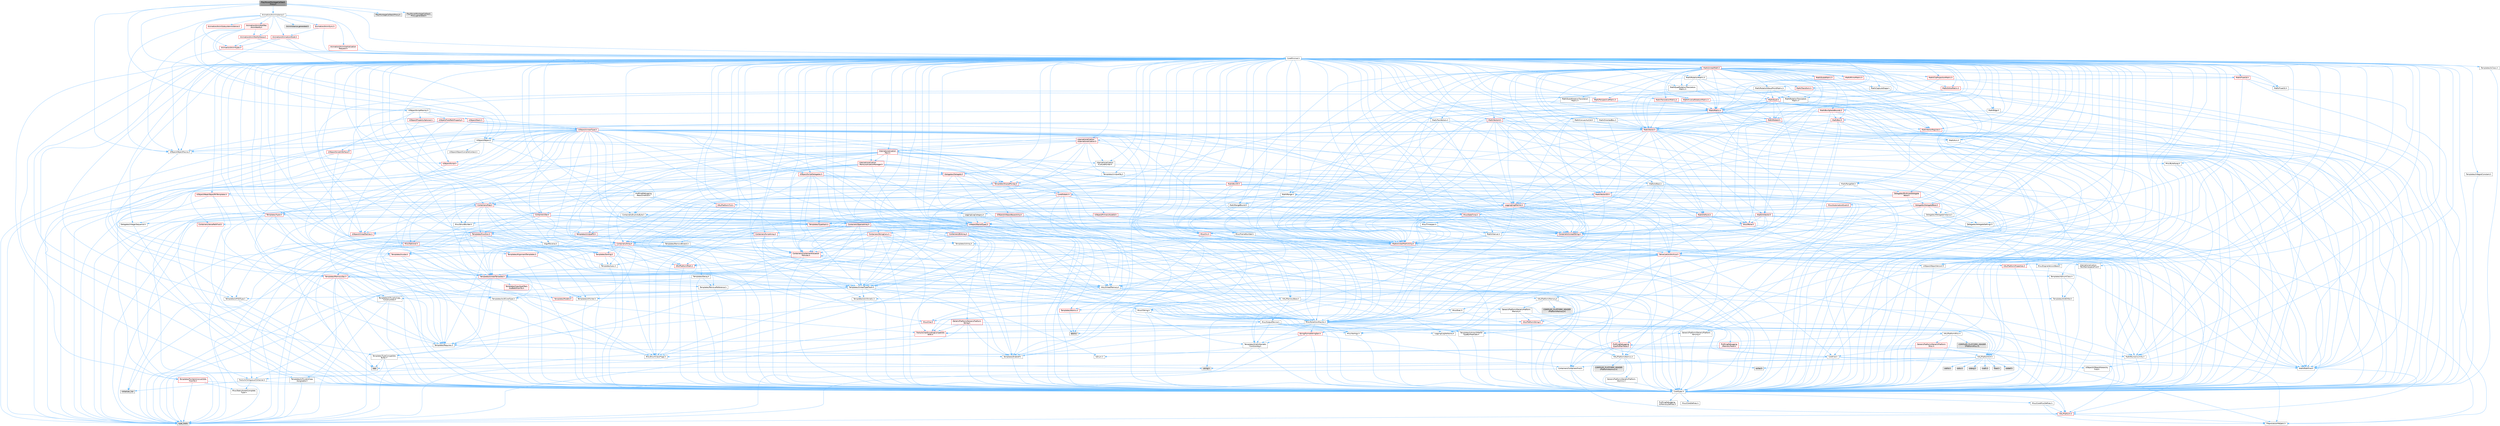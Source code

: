 digraph "PlayMoverMontageCallbackProxy.h"
{
 // INTERACTIVE_SVG=YES
 // LATEX_PDF_SIZE
  bgcolor="transparent";
  edge [fontname=Helvetica,fontsize=10,labelfontname=Helvetica,labelfontsize=10];
  node [fontname=Helvetica,fontsize=10,shape=box,height=0.2,width=0.4];
  Node1 [id="Node000001",label="PlayMoverMontageCallback\lProxy.h",height=0.2,width=0.4,color="gray40", fillcolor="grey60", style="filled", fontcolor="black",tooltip=" "];
  Node1 -> Node2 [id="edge1_Node000001_Node000002",color="steelblue1",style="solid",tooltip=" "];
  Node2 [id="Node000002",label="CoreMinimal.h",height=0.2,width=0.4,color="grey40", fillcolor="white", style="filled",URL="$d7/d67/CoreMinimal_8h.html",tooltip=" "];
  Node2 -> Node3 [id="edge2_Node000002_Node000003",color="steelblue1",style="solid",tooltip=" "];
  Node3 [id="Node000003",label="CoreTypes.h",height=0.2,width=0.4,color="grey40", fillcolor="white", style="filled",URL="$dc/dec/CoreTypes_8h.html",tooltip=" "];
  Node3 -> Node4 [id="edge3_Node000003_Node000004",color="steelblue1",style="solid",tooltip=" "];
  Node4 [id="Node000004",label="HAL/Platform.h",height=0.2,width=0.4,color="red", fillcolor="#FFF0F0", style="filled",URL="$d9/dd0/Platform_8h.html",tooltip=" "];
  Node4 -> Node7 [id="edge4_Node000004_Node000007",color="steelblue1",style="solid",tooltip=" "];
  Node7 [id="Node000007",label="type_traits",height=0.2,width=0.4,color="grey60", fillcolor="#E0E0E0", style="filled",tooltip=" "];
  Node4 -> Node8 [id="edge5_Node000004_Node000008",color="steelblue1",style="solid",tooltip=" "];
  Node8 [id="Node000008",label="PreprocessorHelpers.h",height=0.2,width=0.4,color="grey40", fillcolor="white", style="filled",URL="$db/ddb/PreprocessorHelpers_8h.html",tooltip=" "];
  Node3 -> Node14 [id="edge6_Node000003_Node000014",color="steelblue1",style="solid",tooltip=" "];
  Node14 [id="Node000014",label="ProfilingDebugging\l/UMemoryDefines.h",height=0.2,width=0.4,color="grey40", fillcolor="white", style="filled",URL="$d2/da2/UMemoryDefines_8h.html",tooltip=" "];
  Node3 -> Node15 [id="edge7_Node000003_Node000015",color="steelblue1",style="solid",tooltip=" "];
  Node15 [id="Node000015",label="Misc/CoreMiscDefines.h",height=0.2,width=0.4,color="grey40", fillcolor="white", style="filled",URL="$da/d38/CoreMiscDefines_8h.html",tooltip=" "];
  Node15 -> Node4 [id="edge8_Node000015_Node000004",color="steelblue1",style="solid",tooltip=" "];
  Node15 -> Node8 [id="edge9_Node000015_Node000008",color="steelblue1",style="solid",tooltip=" "];
  Node3 -> Node16 [id="edge10_Node000003_Node000016",color="steelblue1",style="solid",tooltip=" "];
  Node16 [id="Node000016",label="Misc/CoreDefines.h",height=0.2,width=0.4,color="grey40", fillcolor="white", style="filled",URL="$d3/dd2/CoreDefines_8h.html",tooltip=" "];
  Node2 -> Node17 [id="edge11_Node000002_Node000017",color="steelblue1",style="solid",tooltip=" "];
  Node17 [id="Node000017",label="CoreFwd.h",height=0.2,width=0.4,color="grey40", fillcolor="white", style="filled",URL="$d1/d1e/CoreFwd_8h.html",tooltip=" "];
  Node17 -> Node3 [id="edge12_Node000017_Node000003",color="steelblue1",style="solid",tooltip=" "];
  Node17 -> Node18 [id="edge13_Node000017_Node000018",color="steelblue1",style="solid",tooltip=" "];
  Node18 [id="Node000018",label="Containers/ContainersFwd.h",height=0.2,width=0.4,color="grey40", fillcolor="white", style="filled",URL="$d4/d0a/ContainersFwd_8h.html",tooltip=" "];
  Node18 -> Node4 [id="edge14_Node000018_Node000004",color="steelblue1",style="solid",tooltip=" "];
  Node18 -> Node3 [id="edge15_Node000018_Node000003",color="steelblue1",style="solid",tooltip=" "];
  Node18 -> Node19 [id="edge16_Node000018_Node000019",color="steelblue1",style="solid",tooltip=" "];
  Node19 [id="Node000019",label="Traits/IsContiguousContainer.h",height=0.2,width=0.4,color="grey40", fillcolor="white", style="filled",URL="$d5/d3c/IsContiguousContainer_8h.html",tooltip=" "];
  Node19 -> Node3 [id="edge17_Node000019_Node000003",color="steelblue1",style="solid",tooltip=" "];
  Node19 -> Node20 [id="edge18_Node000019_Node000020",color="steelblue1",style="solid",tooltip=" "];
  Node20 [id="Node000020",label="Misc/StaticAssertComplete\lType.h",height=0.2,width=0.4,color="grey40", fillcolor="white", style="filled",URL="$d5/d4e/StaticAssertCompleteType_8h.html",tooltip=" "];
  Node19 -> Node21 [id="edge19_Node000019_Node000021",color="steelblue1",style="solid",tooltip=" "];
  Node21 [id="Node000021",label="initializer_list",height=0.2,width=0.4,color="grey60", fillcolor="#E0E0E0", style="filled",tooltip=" "];
  Node17 -> Node22 [id="edge20_Node000017_Node000022",color="steelblue1",style="solid",tooltip=" "];
  Node22 [id="Node000022",label="Math/MathFwd.h",height=0.2,width=0.4,color="grey40", fillcolor="white", style="filled",URL="$d2/d10/MathFwd_8h.html",tooltip=" "];
  Node22 -> Node4 [id="edge21_Node000022_Node000004",color="steelblue1",style="solid",tooltip=" "];
  Node17 -> Node23 [id="edge22_Node000017_Node000023",color="steelblue1",style="solid",tooltip=" "];
  Node23 [id="Node000023",label="UObject/UObjectHierarchy\lFwd.h",height=0.2,width=0.4,color="grey40", fillcolor="white", style="filled",URL="$d3/d13/UObjectHierarchyFwd_8h.html",tooltip=" "];
  Node2 -> Node23 [id="edge23_Node000002_Node000023",color="steelblue1",style="solid",tooltip=" "];
  Node2 -> Node18 [id="edge24_Node000002_Node000018",color="steelblue1",style="solid",tooltip=" "];
  Node2 -> Node24 [id="edge25_Node000002_Node000024",color="steelblue1",style="solid",tooltip=" "];
  Node24 [id="Node000024",label="Misc/VarArgs.h",height=0.2,width=0.4,color="grey40", fillcolor="white", style="filled",URL="$d5/d6f/VarArgs_8h.html",tooltip=" "];
  Node24 -> Node3 [id="edge26_Node000024_Node000003",color="steelblue1",style="solid",tooltip=" "];
  Node2 -> Node25 [id="edge27_Node000002_Node000025",color="steelblue1",style="solid",tooltip=" "];
  Node25 [id="Node000025",label="Logging/LogVerbosity.h",height=0.2,width=0.4,color="grey40", fillcolor="white", style="filled",URL="$d2/d8f/LogVerbosity_8h.html",tooltip=" "];
  Node25 -> Node3 [id="edge28_Node000025_Node000003",color="steelblue1",style="solid",tooltip=" "];
  Node2 -> Node26 [id="edge29_Node000002_Node000026",color="steelblue1",style="solid",tooltip=" "];
  Node26 [id="Node000026",label="Misc/OutputDevice.h",height=0.2,width=0.4,color="grey40", fillcolor="white", style="filled",URL="$d7/d32/OutputDevice_8h.html",tooltip=" "];
  Node26 -> Node17 [id="edge30_Node000026_Node000017",color="steelblue1",style="solid",tooltip=" "];
  Node26 -> Node3 [id="edge31_Node000026_Node000003",color="steelblue1",style="solid",tooltip=" "];
  Node26 -> Node25 [id="edge32_Node000026_Node000025",color="steelblue1",style="solid",tooltip=" "];
  Node26 -> Node24 [id="edge33_Node000026_Node000024",color="steelblue1",style="solid",tooltip=" "];
  Node26 -> Node27 [id="edge34_Node000026_Node000027",color="steelblue1",style="solid",tooltip=" "];
  Node27 [id="Node000027",label="Templates/IsArrayOrRefOf\lTypeByPredicate.h",height=0.2,width=0.4,color="grey40", fillcolor="white", style="filled",URL="$d6/da1/IsArrayOrRefOfTypeByPredicate_8h.html",tooltip=" "];
  Node27 -> Node3 [id="edge35_Node000027_Node000003",color="steelblue1",style="solid",tooltip=" "];
  Node26 -> Node28 [id="edge36_Node000026_Node000028",color="steelblue1",style="solid",tooltip=" "];
  Node28 [id="Node000028",label="Templates/IsValidVariadic\lFunctionArg.h",height=0.2,width=0.4,color="grey40", fillcolor="white", style="filled",URL="$d0/dc8/IsValidVariadicFunctionArg_8h.html",tooltip=" "];
  Node28 -> Node3 [id="edge37_Node000028_Node000003",color="steelblue1",style="solid",tooltip=" "];
  Node28 -> Node29 [id="edge38_Node000028_Node000029",color="steelblue1",style="solid",tooltip=" "];
  Node29 [id="Node000029",label="IsEnum.h",height=0.2,width=0.4,color="grey40", fillcolor="white", style="filled",URL="$d4/de5/IsEnum_8h.html",tooltip=" "];
  Node28 -> Node7 [id="edge39_Node000028_Node000007",color="steelblue1",style="solid",tooltip=" "];
  Node26 -> Node30 [id="edge40_Node000026_Node000030",color="steelblue1",style="solid",tooltip=" "];
  Node30 [id="Node000030",label="Traits/IsCharEncodingCompatible\lWith.h",height=0.2,width=0.4,color="red", fillcolor="#FFF0F0", style="filled",URL="$df/dd1/IsCharEncodingCompatibleWith_8h.html",tooltip=" "];
  Node30 -> Node7 [id="edge41_Node000030_Node000007",color="steelblue1",style="solid",tooltip=" "];
  Node2 -> Node32 [id="edge42_Node000002_Node000032",color="steelblue1",style="solid",tooltip=" "];
  Node32 [id="Node000032",label="HAL/PlatformCrt.h",height=0.2,width=0.4,color="grey40", fillcolor="white", style="filled",URL="$d8/d75/PlatformCrt_8h.html",tooltip=" "];
  Node32 -> Node33 [id="edge43_Node000032_Node000033",color="steelblue1",style="solid",tooltip=" "];
  Node33 [id="Node000033",label="new",height=0.2,width=0.4,color="grey60", fillcolor="#E0E0E0", style="filled",tooltip=" "];
  Node32 -> Node34 [id="edge44_Node000032_Node000034",color="steelblue1",style="solid",tooltip=" "];
  Node34 [id="Node000034",label="wchar.h",height=0.2,width=0.4,color="grey60", fillcolor="#E0E0E0", style="filled",tooltip=" "];
  Node32 -> Node35 [id="edge45_Node000032_Node000035",color="steelblue1",style="solid",tooltip=" "];
  Node35 [id="Node000035",label="stddef.h",height=0.2,width=0.4,color="grey60", fillcolor="#E0E0E0", style="filled",tooltip=" "];
  Node32 -> Node36 [id="edge46_Node000032_Node000036",color="steelblue1",style="solid",tooltip=" "];
  Node36 [id="Node000036",label="stdlib.h",height=0.2,width=0.4,color="grey60", fillcolor="#E0E0E0", style="filled",tooltip=" "];
  Node32 -> Node37 [id="edge47_Node000032_Node000037",color="steelblue1",style="solid",tooltip=" "];
  Node37 [id="Node000037",label="stdio.h",height=0.2,width=0.4,color="grey60", fillcolor="#E0E0E0", style="filled",tooltip=" "];
  Node32 -> Node38 [id="edge48_Node000032_Node000038",color="steelblue1",style="solid",tooltip=" "];
  Node38 [id="Node000038",label="stdarg.h",height=0.2,width=0.4,color="grey60", fillcolor="#E0E0E0", style="filled",tooltip=" "];
  Node32 -> Node39 [id="edge49_Node000032_Node000039",color="steelblue1",style="solid",tooltip=" "];
  Node39 [id="Node000039",label="math.h",height=0.2,width=0.4,color="grey60", fillcolor="#E0E0E0", style="filled",tooltip=" "];
  Node32 -> Node40 [id="edge50_Node000032_Node000040",color="steelblue1",style="solid",tooltip=" "];
  Node40 [id="Node000040",label="float.h",height=0.2,width=0.4,color="grey60", fillcolor="#E0E0E0", style="filled",tooltip=" "];
  Node32 -> Node41 [id="edge51_Node000032_Node000041",color="steelblue1",style="solid",tooltip=" "];
  Node41 [id="Node000041",label="string.h",height=0.2,width=0.4,color="grey60", fillcolor="#E0E0E0", style="filled",tooltip=" "];
  Node2 -> Node42 [id="edge52_Node000002_Node000042",color="steelblue1",style="solid",tooltip=" "];
  Node42 [id="Node000042",label="HAL/PlatformMisc.h",height=0.2,width=0.4,color="grey40", fillcolor="white", style="filled",URL="$d0/df5/PlatformMisc_8h.html",tooltip=" "];
  Node42 -> Node3 [id="edge53_Node000042_Node000003",color="steelblue1",style="solid",tooltip=" "];
  Node42 -> Node43 [id="edge54_Node000042_Node000043",color="steelblue1",style="solid",tooltip=" "];
  Node43 [id="Node000043",label="GenericPlatform/GenericPlatform\lMisc.h",height=0.2,width=0.4,color="red", fillcolor="#FFF0F0", style="filled",URL="$db/d9a/GenericPlatformMisc_8h.html",tooltip=" "];
  Node43 -> Node17 [id="edge55_Node000043_Node000017",color="steelblue1",style="solid",tooltip=" "];
  Node43 -> Node3 [id="edge56_Node000043_Node000003",color="steelblue1",style="solid",tooltip=" "];
  Node43 -> Node32 [id="edge57_Node000043_Node000032",color="steelblue1",style="solid",tooltip=" "];
  Node43 -> Node47 [id="edge58_Node000043_Node000047",color="steelblue1",style="solid",tooltip=" "];
  Node47 [id="Node000047",label="Math/NumericLimits.h",height=0.2,width=0.4,color="grey40", fillcolor="white", style="filled",URL="$df/d1b/NumericLimits_8h.html",tooltip=" "];
  Node47 -> Node3 [id="edge59_Node000047_Node000003",color="steelblue1",style="solid",tooltip=" "];
  Node43 -> Node49 [id="edge60_Node000043_Node000049",color="steelblue1",style="solid",tooltip=" "];
  Node49 [id="Node000049",label="Misc/EnumClassFlags.h",height=0.2,width=0.4,color="grey40", fillcolor="white", style="filled",URL="$d8/de7/EnumClassFlags_8h.html",tooltip=" "];
  Node42 -> Node52 [id="edge61_Node000042_Node000052",color="steelblue1",style="solid",tooltip=" "];
  Node52 [id="Node000052",label="COMPILED_PLATFORM_HEADER\l(PlatformMisc.h)",height=0.2,width=0.4,color="grey60", fillcolor="#E0E0E0", style="filled",tooltip=" "];
  Node42 -> Node53 [id="edge62_Node000042_Node000053",color="steelblue1",style="solid",tooltip=" "];
  Node53 [id="Node000053",label="ProfilingDebugging\l/CpuProfilerTrace.h",height=0.2,width=0.4,color="red", fillcolor="#FFF0F0", style="filled",URL="$da/dcb/CpuProfilerTrace_8h.html",tooltip=" "];
  Node53 -> Node3 [id="edge63_Node000053_Node000003",color="steelblue1",style="solid",tooltip=" "];
  Node53 -> Node18 [id="edge64_Node000053_Node000018",color="steelblue1",style="solid",tooltip=" "];
  Node53 -> Node54 [id="edge65_Node000053_Node000054",color="steelblue1",style="solid",tooltip=" "];
  Node54 [id="Node000054",label="HAL/PlatformAtomics.h",height=0.2,width=0.4,color="grey40", fillcolor="white", style="filled",URL="$d3/d36/PlatformAtomics_8h.html",tooltip=" "];
  Node54 -> Node3 [id="edge66_Node000054_Node000003",color="steelblue1",style="solid",tooltip=" "];
  Node54 -> Node55 [id="edge67_Node000054_Node000055",color="steelblue1",style="solid",tooltip=" "];
  Node55 [id="Node000055",label="GenericPlatform/GenericPlatform\lAtomics.h",height=0.2,width=0.4,color="grey40", fillcolor="white", style="filled",URL="$da/d72/GenericPlatformAtomics_8h.html",tooltip=" "];
  Node55 -> Node3 [id="edge68_Node000055_Node000003",color="steelblue1",style="solid",tooltip=" "];
  Node54 -> Node56 [id="edge69_Node000054_Node000056",color="steelblue1",style="solid",tooltip=" "];
  Node56 [id="Node000056",label="COMPILED_PLATFORM_HEADER\l(PlatformAtomics.h)",height=0.2,width=0.4,color="grey60", fillcolor="#E0E0E0", style="filled",tooltip=" "];
  Node53 -> Node8 [id="edge70_Node000053_Node000008",color="steelblue1",style="solid",tooltip=" "];
  Node2 -> Node61 [id="edge71_Node000002_Node000061",color="steelblue1",style="solid",tooltip=" "];
  Node61 [id="Node000061",label="Misc/AssertionMacros.h",height=0.2,width=0.4,color="grey40", fillcolor="white", style="filled",URL="$d0/dfa/AssertionMacros_8h.html",tooltip=" "];
  Node61 -> Node3 [id="edge72_Node000061_Node000003",color="steelblue1",style="solid",tooltip=" "];
  Node61 -> Node4 [id="edge73_Node000061_Node000004",color="steelblue1",style="solid",tooltip=" "];
  Node61 -> Node42 [id="edge74_Node000061_Node000042",color="steelblue1",style="solid",tooltip=" "];
  Node61 -> Node8 [id="edge75_Node000061_Node000008",color="steelblue1",style="solid",tooltip=" "];
  Node61 -> Node62 [id="edge76_Node000061_Node000062",color="steelblue1",style="solid",tooltip=" "];
  Node62 [id="Node000062",label="Templates/EnableIf.h",height=0.2,width=0.4,color="grey40", fillcolor="white", style="filled",URL="$d7/d60/EnableIf_8h.html",tooltip=" "];
  Node62 -> Node3 [id="edge77_Node000062_Node000003",color="steelblue1",style="solid",tooltip=" "];
  Node61 -> Node27 [id="edge78_Node000061_Node000027",color="steelblue1",style="solid",tooltip=" "];
  Node61 -> Node28 [id="edge79_Node000061_Node000028",color="steelblue1",style="solid",tooltip=" "];
  Node61 -> Node30 [id="edge80_Node000061_Node000030",color="steelblue1",style="solid",tooltip=" "];
  Node61 -> Node24 [id="edge81_Node000061_Node000024",color="steelblue1",style="solid",tooltip=" "];
  Node61 -> Node63 [id="edge82_Node000061_Node000063",color="steelblue1",style="solid",tooltip=" "];
  Node63 [id="Node000063",label="String/FormatStringSan.h",height=0.2,width=0.4,color="red", fillcolor="#FFF0F0", style="filled",URL="$d3/d8b/FormatStringSan_8h.html",tooltip=" "];
  Node63 -> Node7 [id="edge83_Node000063_Node000007",color="steelblue1",style="solid",tooltip=" "];
  Node63 -> Node3 [id="edge84_Node000063_Node000003",color="steelblue1",style="solid",tooltip=" "];
  Node63 -> Node64 [id="edge85_Node000063_Node000064",color="steelblue1",style="solid",tooltip=" "];
  Node64 [id="Node000064",label="Templates/Requires.h",height=0.2,width=0.4,color="grey40", fillcolor="white", style="filled",URL="$dc/d96/Requires_8h.html",tooltip=" "];
  Node64 -> Node62 [id="edge86_Node000064_Node000062",color="steelblue1",style="solid",tooltip=" "];
  Node64 -> Node7 [id="edge87_Node000064_Node000007",color="steelblue1",style="solid",tooltip=" "];
  Node63 -> Node28 [id="edge88_Node000063_Node000028",color="steelblue1",style="solid",tooltip=" "];
  Node63 -> Node18 [id="edge89_Node000063_Node000018",color="steelblue1",style="solid",tooltip=" "];
  Node61 -> Node69 [id="edge90_Node000061_Node000069",color="steelblue1",style="solid",tooltip=" "];
  Node69 [id="Node000069",label="atomic",height=0.2,width=0.4,color="grey60", fillcolor="#E0E0E0", style="filled",tooltip=" "];
  Node2 -> Node70 [id="edge91_Node000002_Node000070",color="steelblue1",style="solid",tooltip=" "];
  Node70 [id="Node000070",label="Templates/IsPointer.h",height=0.2,width=0.4,color="grey40", fillcolor="white", style="filled",URL="$d7/d05/IsPointer_8h.html",tooltip=" "];
  Node70 -> Node3 [id="edge92_Node000070_Node000003",color="steelblue1",style="solid",tooltip=" "];
  Node2 -> Node71 [id="edge93_Node000002_Node000071",color="steelblue1",style="solid",tooltip=" "];
  Node71 [id="Node000071",label="HAL/PlatformMemory.h",height=0.2,width=0.4,color="grey40", fillcolor="white", style="filled",URL="$de/d68/PlatformMemory_8h.html",tooltip=" "];
  Node71 -> Node3 [id="edge94_Node000071_Node000003",color="steelblue1",style="solid",tooltip=" "];
  Node71 -> Node72 [id="edge95_Node000071_Node000072",color="steelblue1",style="solid",tooltip=" "];
  Node72 [id="Node000072",label="GenericPlatform/GenericPlatform\lMemory.h",height=0.2,width=0.4,color="grey40", fillcolor="white", style="filled",URL="$dd/d22/GenericPlatformMemory_8h.html",tooltip=" "];
  Node72 -> Node17 [id="edge96_Node000072_Node000017",color="steelblue1",style="solid",tooltip=" "];
  Node72 -> Node3 [id="edge97_Node000072_Node000003",color="steelblue1",style="solid",tooltip=" "];
  Node72 -> Node73 [id="edge98_Node000072_Node000073",color="steelblue1",style="solid",tooltip=" "];
  Node73 [id="Node000073",label="HAL/PlatformString.h",height=0.2,width=0.4,color="red", fillcolor="#FFF0F0", style="filled",URL="$db/db5/PlatformString_8h.html",tooltip=" "];
  Node73 -> Node3 [id="edge99_Node000073_Node000003",color="steelblue1",style="solid",tooltip=" "];
  Node72 -> Node41 [id="edge100_Node000072_Node000041",color="steelblue1",style="solid",tooltip=" "];
  Node72 -> Node34 [id="edge101_Node000072_Node000034",color="steelblue1",style="solid",tooltip=" "];
  Node71 -> Node75 [id="edge102_Node000071_Node000075",color="steelblue1",style="solid",tooltip=" "];
  Node75 [id="Node000075",label="COMPILED_PLATFORM_HEADER\l(PlatformMemory.h)",height=0.2,width=0.4,color="grey60", fillcolor="#E0E0E0", style="filled",tooltip=" "];
  Node2 -> Node54 [id="edge103_Node000002_Node000054",color="steelblue1",style="solid",tooltip=" "];
  Node2 -> Node76 [id="edge104_Node000002_Node000076",color="steelblue1",style="solid",tooltip=" "];
  Node76 [id="Node000076",label="Misc/Exec.h",height=0.2,width=0.4,color="grey40", fillcolor="white", style="filled",URL="$de/ddb/Exec_8h.html",tooltip=" "];
  Node76 -> Node3 [id="edge105_Node000076_Node000003",color="steelblue1",style="solid",tooltip=" "];
  Node76 -> Node61 [id="edge106_Node000076_Node000061",color="steelblue1",style="solid",tooltip=" "];
  Node2 -> Node77 [id="edge107_Node000002_Node000077",color="steelblue1",style="solid",tooltip=" "];
  Node77 [id="Node000077",label="HAL/MemoryBase.h",height=0.2,width=0.4,color="grey40", fillcolor="white", style="filled",URL="$d6/d9f/MemoryBase_8h.html",tooltip=" "];
  Node77 -> Node3 [id="edge108_Node000077_Node000003",color="steelblue1",style="solid",tooltip=" "];
  Node77 -> Node54 [id="edge109_Node000077_Node000054",color="steelblue1",style="solid",tooltip=" "];
  Node77 -> Node32 [id="edge110_Node000077_Node000032",color="steelblue1",style="solid",tooltip=" "];
  Node77 -> Node76 [id="edge111_Node000077_Node000076",color="steelblue1",style="solid",tooltip=" "];
  Node77 -> Node26 [id="edge112_Node000077_Node000026",color="steelblue1",style="solid",tooltip=" "];
  Node77 -> Node78 [id="edge113_Node000077_Node000078",color="steelblue1",style="solid",tooltip=" "];
  Node78 [id="Node000078",label="Templates/Atomic.h",height=0.2,width=0.4,color="red", fillcolor="#FFF0F0", style="filled",URL="$d3/d91/Atomic_8h.html",tooltip=" "];
  Node78 -> Node69 [id="edge114_Node000078_Node000069",color="steelblue1",style="solid",tooltip=" "];
  Node2 -> Node87 [id="edge115_Node000002_Node000087",color="steelblue1",style="solid",tooltip=" "];
  Node87 [id="Node000087",label="HAL/UnrealMemory.h",height=0.2,width=0.4,color="grey40", fillcolor="white", style="filled",URL="$d9/d96/UnrealMemory_8h.html",tooltip=" "];
  Node87 -> Node3 [id="edge116_Node000087_Node000003",color="steelblue1",style="solid",tooltip=" "];
  Node87 -> Node72 [id="edge117_Node000087_Node000072",color="steelblue1",style="solid",tooltip=" "];
  Node87 -> Node77 [id="edge118_Node000087_Node000077",color="steelblue1",style="solid",tooltip=" "];
  Node87 -> Node71 [id="edge119_Node000087_Node000071",color="steelblue1",style="solid",tooltip=" "];
  Node87 -> Node88 [id="edge120_Node000087_Node000088",color="steelblue1",style="solid",tooltip=" "];
  Node88 [id="Node000088",label="ProfilingDebugging\l/MemoryTrace.h",height=0.2,width=0.4,color="red", fillcolor="#FFF0F0", style="filled",URL="$da/dd7/MemoryTrace_8h.html",tooltip=" "];
  Node88 -> Node4 [id="edge121_Node000088_Node000004",color="steelblue1",style="solid",tooltip=" "];
  Node88 -> Node49 [id="edge122_Node000088_Node000049",color="steelblue1",style="solid",tooltip=" "];
  Node87 -> Node70 [id="edge123_Node000087_Node000070",color="steelblue1",style="solid",tooltip=" "];
  Node2 -> Node89 [id="edge124_Node000002_Node000089",color="steelblue1",style="solid",tooltip=" "];
  Node89 [id="Node000089",label="Templates/IsArithmetic.h",height=0.2,width=0.4,color="grey40", fillcolor="white", style="filled",URL="$d2/d5d/IsArithmetic_8h.html",tooltip=" "];
  Node89 -> Node3 [id="edge125_Node000089_Node000003",color="steelblue1",style="solid",tooltip=" "];
  Node2 -> Node83 [id="edge126_Node000002_Node000083",color="steelblue1",style="solid",tooltip=" "];
  Node83 [id="Node000083",label="Templates/AndOrNot.h",height=0.2,width=0.4,color="grey40", fillcolor="white", style="filled",URL="$db/d0a/AndOrNot_8h.html",tooltip=" "];
  Node83 -> Node3 [id="edge127_Node000083_Node000003",color="steelblue1",style="solid",tooltip=" "];
  Node2 -> Node90 [id="edge128_Node000002_Node000090",color="steelblue1",style="solid",tooltip=" "];
  Node90 [id="Node000090",label="Templates/IsPODType.h",height=0.2,width=0.4,color="grey40", fillcolor="white", style="filled",URL="$d7/db1/IsPODType_8h.html",tooltip=" "];
  Node90 -> Node3 [id="edge129_Node000090_Node000003",color="steelblue1",style="solid",tooltip=" "];
  Node2 -> Node91 [id="edge130_Node000002_Node000091",color="steelblue1",style="solid",tooltip=" "];
  Node91 [id="Node000091",label="Templates/IsUECoreType.h",height=0.2,width=0.4,color="grey40", fillcolor="white", style="filled",URL="$d1/db8/IsUECoreType_8h.html",tooltip=" "];
  Node91 -> Node3 [id="edge131_Node000091_Node000003",color="steelblue1",style="solid",tooltip=" "];
  Node91 -> Node7 [id="edge132_Node000091_Node000007",color="steelblue1",style="solid",tooltip=" "];
  Node2 -> Node84 [id="edge133_Node000002_Node000084",color="steelblue1",style="solid",tooltip=" "];
  Node84 [id="Node000084",label="Templates/IsTriviallyCopy\lConstructible.h",height=0.2,width=0.4,color="grey40", fillcolor="white", style="filled",URL="$d3/d78/IsTriviallyCopyConstructible_8h.html",tooltip=" "];
  Node84 -> Node3 [id="edge134_Node000084_Node000003",color="steelblue1",style="solid",tooltip=" "];
  Node84 -> Node7 [id="edge135_Node000084_Node000007",color="steelblue1",style="solid",tooltip=" "];
  Node2 -> Node92 [id="edge136_Node000002_Node000092",color="steelblue1",style="solid",tooltip=" "];
  Node92 [id="Node000092",label="Templates/UnrealTypeTraits.h",height=0.2,width=0.4,color="grey40", fillcolor="white", style="filled",URL="$d2/d2d/UnrealTypeTraits_8h.html",tooltip=" "];
  Node92 -> Node3 [id="edge137_Node000092_Node000003",color="steelblue1",style="solid",tooltip=" "];
  Node92 -> Node70 [id="edge138_Node000092_Node000070",color="steelblue1",style="solid",tooltip=" "];
  Node92 -> Node61 [id="edge139_Node000092_Node000061",color="steelblue1",style="solid",tooltip=" "];
  Node92 -> Node83 [id="edge140_Node000092_Node000083",color="steelblue1",style="solid",tooltip=" "];
  Node92 -> Node62 [id="edge141_Node000092_Node000062",color="steelblue1",style="solid",tooltip=" "];
  Node92 -> Node89 [id="edge142_Node000092_Node000089",color="steelblue1",style="solid",tooltip=" "];
  Node92 -> Node29 [id="edge143_Node000092_Node000029",color="steelblue1",style="solid",tooltip=" "];
  Node92 -> Node93 [id="edge144_Node000092_Node000093",color="steelblue1",style="solid",tooltip=" "];
  Node93 [id="Node000093",label="Templates/Models.h",height=0.2,width=0.4,color="red", fillcolor="#FFF0F0", style="filled",URL="$d3/d0c/Models_8h.html",tooltip=" "];
  Node92 -> Node90 [id="edge145_Node000092_Node000090",color="steelblue1",style="solid",tooltip=" "];
  Node92 -> Node91 [id="edge146_Node000092_Node000091",color="steelblue1",style="solid",tooltip=" "];
  Node92 -> Node84 [id="edge147_Node000092_Node000084",color="steelblue1",style="solid",tooltip=" "];
  Node2 -> Node62 [id="edge148_Node000002_Node000062",color="steelblue1",style="solid",tooltip=" "];
  Node2 -> Node94 [id="edge149_Node000002_Node000094",color="steelblue1",style="solid",tooltip=" "];
  Node94 [id="Node000094",label="Templates/RemoveReference.h",height=0.2,width=0.4,color="grey40", fillcolor="white", style="filled",URL="$da/dbe/RemoveReference_8h.html",tooltip=" "];
  Node94 -> Node3 [id="edge150_Node000094_Node000003",color="steelblue1",style="solid",tooltip=" "];
  Node2 -> Node95 [id="edge151_Node000002_Node000095",color="steelblue1",style="solid",tooltip=" "];
  Node95 [id="Node000095",label="Templates/IntegralConstant.h",height=0.2,width=0.4,color="grey40", fillcolor="white", style="filled",URL="$db/d1b/IntegralConstant_8h.html",tooltip=" "];
  Node95 -> Node3 [id="edge152_Node000095_Node000003",color="steelblue1",style="solid",tooltip=" "];
  Node2 -> Node96 [id="edge153_Node000002_Node000096",color="steelblue1",style="solid",tooltip=" "];
  Node96 [id="Node000096",label="Templates/IsClass.h",height=0.2,width=0.4,color="grey40", fillcolor="white", style="filled",URL="$db/dcb/IsClass_8h.html",tooltip=" "];
  Node96 -> Node3 [id="edge154_Node000096_Node000003",color="steelblue1",style="solid",tooltip=" "];
  Node2 -> Node97 [id="edge155_Node000002_Node000097",color="steelblue1",style="solid",tooltip=" "];
  Node97 [id="Node000097",label="Templates/TypeCompatible\lBytes.h",height=0.2,width=0.4,color="grey40", fillcolor="white", style="filled",URL="$df/d0a/TypeCompatibleBytes_8h.html",tooltip=" "];
  Node97 -> Node3 [id="edge156_Node000097_Node000003",color="steelblue1",style="solid",tooltip=" "];
  Node97 -> Node41 [id="edge157_Node000097_Node000041",color="steelblue1",style="solid",tooltip=" "];
  Node97 -> Node33 [id="edge158_Node000097_Node000033",color="steelblue1",style="solid",tooltip=" "];
  Node97 -> Node7 [id="edge159_Node000097_Node000007",color="steelblue1",style="solid",tooltip=" "];
  Node2 -> Node19 [id="edge160_Node000002_Node000019",color="steelblue1",style="solid",tooltip=" "];
  Node2 -> Node98 [id="edge161_Node000002_Node000098",color="steelblue1",style="solid",tooltip=" "];
  Node98 [id="Node000098",label="Templates/UnrealTemplate.h",height=0.2,width=0.4,color="red", fillcolor="#FFF0F0", style="filled",URL="$d4/d24/UnrealTemplate_8h.html",tooltip=" "];
  Node98 -> Node3 [id="edge162_Node000098_Node000003",color="steelblue1",style="solid",tooltip=" "];
  Node98 -> Node70 [id="edge163_Node000098_Node000070",color="steelblue1",style="solid",tooltip=" "];
  Node98 -> Node87 [id="edge164_Node000098_Node000087",color="steelblue1",style="solid",tooltip=" "];
  Node98 -> Node99 [id="edge165_Node000098_Node000099",color="steelblue1",style="solid",tooltip=" "];
  Node99 [id="Node000099",label="Templates/CopyQualifiers\lAndRefsFromTo.h",height=0.2,width=0.4,color="red", fillcolor="#FFF0F0", style="filled",URL="$d3/db3/CopyQualifiersAndRefsFromTo_8h.html",tooltip=" "];
  Node98 -> Node92 [id="edge166_Node000098_Node000092",color="steelblue1",style="solid",tooltip=" "];
  Node98 -> Node94 [id="edge167_Node000098_Node000094",color="steelblue1",style="solid",tooltip=" "];
  Node98 -> Node64 [id="edge168_Node000098_Node000064",color="steelblue1",style="solid",tooltip=" "];
  Node98 -> Node97 [id="edge169_Node000098_Node000097",color="steelblue1",style="solid",tooltip=" "];
  Node98 -> Node19 [id="edge170_Node000098_Node000019",color="steelblue1",style="solid",tooltip=" "];
  Node98 -> Node7 [id="edge171_Node000098_Node000007",color="steelblue1",style="solid",tooltip=" "];
  Node2 -> Node47 [id="edge172_Node000002_Node000047",color="steelblue1",style="solid",tooltip=" "];
  Node2 -> Node102 [id="edge173_Node000002_Node000102",color="steelblue1",style="solid",tooltip=" "];
  Node102 [id="Node000102",label="HAL/PlatformMath.h",height=0.2,width=0.4,color="red", fillcolor="#FFF0F0", style="filled",URL="$dc/d53/PlatformMath_8h.html",tooltip=" "];
  Node102 -> Node3 [id="edge174_Node000102_Node000003",color="steelblue1",style="solid",tooltip=" "];
  Node2 -> Node85 [id="edge175_Node000002_Node000085",color="steelblue1",style="solid",tooltip=" "];
  Node85 [id="Node000085",label="Templates/IsTriviallyCopy\lAssignable.h",height=0.2,width=0.4,color="grey40", fillcolor="white", style="filled",URL="$d2/df2/IsTriviallyCopyAssignable_8h.html",tooltip=" "];
  Node85 -> Node3 [id="edge176_Node000085_Node000003",color="steelblue1",style="solid",tooltip=" "];
  Node85 -> Node7 [id="edge177_Node000085_Node000007",color="steelblue1",style="solid",tooltip=" "];
  Node2 -> Node110 [id="edge178_Node000002_Node000110",color="steelblue1",style="solid",tooltip=" "];
  Node110 [id="Node000110",label="Templates/MemoryOps.h",height=0.2,width=0.4,color="red", fillcolor="#FFF0F0", style="filled",URL="$db/dea/MemoryOps_8h.html",tooltip=" "];
  Node110 -> Node3 [id="edge179_Node000110_Node000003",color="steelblue1",style="solid",tooltip=" "];
  Node110 -> Node87 [id="edge180_Node000110_Node000087",color="steelblue1",style="solid",tooltip=" "];
  Node110 -> Node85 [id="edge181_Node000110_Node000085",color="steelblue1",style="solid",tooltip=" "];
  Node110 -> Node84 [id="edge182_Node000110_Node000084",color="steelblue1",style="solid",tooltip=" "];
  Node110 -> Node64 [id="edge183_Node000110_Node000064",color="steelblue1",style="solid",tooltip=" "];
  Node110 -> Node92 [id="edge184_Node000110_Node000092",color="steelblue1",style="solid",tooltip=" "];
  Node110 -> Node33 [id="edge185_Node000110_Node000033",color="steelblue1",style="solid",tooltip=" "];
  Node110 -> Node7 [id="edge186_Node000110_Node000007",color="steelblue1",style="solid",tooltip=" "];
  Node2 -> Node111 [id="edge187_Node000002_Node000111",color="steelblue1",style="solid",tooltip=" "];
  Node111 [id="Node000111",label="Containers/ContainerAllocation\lPolicies.h",height=0.2,width=0.4,color="red", fillcolor="#FFF0F0", style="filled",URL="$d7/dff/ContainerAllocationPolicies_8h.html",tooltip=" "];
  Node111 -> Node3 [id="edge188_Node000111_Node000003",color="steelblue1",style="solid",tooltip=" "];
  Node111 -> Node111 [id="edge189_Node000111_Node000111",color="steelblue1",style="solid",tooltip=" "];
  Node111 -> Node102 [id="edge190_Node000111_Node000102",color="steelblue1",style="solid",tooltip=" "];
  Node111 -> Node87 [id="edge191_Node000111_Node000087",color="steelblue1",style="solid",tooltip=" "];
  Node111 -> Node47 [id="edge192_Node000111_Node000047",color="steelblue1",style="solid",tooltip=" "];
  Node111 -> Node61 [id="edge193_Node000111_Node000061",color="steelblue1",style="solid",tooltip=" "];
  Node111 -> Node110 [id="edge194_Node000111_Node000110",color="steelblue1",style="solid",tooltip=" "];
  Node111 -> Node97 [id="edge195_Node000111_Node000097",color="steelblue1",style="solid",tooltip=" "];
  Node111 -> Node7 [id="edge196_Node000111_Node000007",color="steelblue1",style="solid",tooltip=" "];
  Node2 -> Node114 [id="edge197_Node000002_Node000114",color="steelblue1",style="solid",tooltip=" "];
  Node114 [id="Node000114",label="Templates/IsEnumClass.h",height=0.2,width=0.4,color="grey40", fillcolor="white", style="filled",URL="$d7/d15/IsEnumClass_8h.html",tooltip=" "];
  Node114 -> Node3 [id="edge198_Node000114_Node000003",color="steelblue1",style="solid",tooltip=" "];
  Node114 -> Node83 [id="edge199_Node000114_Node000083",color="steelblue1",style="solid",tooltip=" "];
  Node2 -> Node115 [id="edge200_Node000002_Node000115",color="steelblue1",style="solid",tooltip=" "];
  Node115 [id="Node000115",label="HAL/PlatformProperties.h",height=0.2,width=0.4,color="red", fillcolor="#FFF0F0", style="filled",URL="$d9/db0/PlatformProperties_8h.html",tooltip=" "];
  Node115 -> Node3 [id="edge201_Node000115_Node000003",color="steelblue1",style="solid",tooltip=" "];
  Node2 -> Node118 [id="edge202_Node000002_Node000118",color="steelblue1",style="solid",tooltip=" "];
  Node118 [id="Node000118",label="Misc/EngineVersionBase.h",height=0.2,width=0.4,color="grey40", fillcolor="white", style="filled",URL="$d5/d2b/EngineVersionBase_8h.html",tooltip=" "];
  Node118 -> Node3 [id="edge203_Node000118_Node000003",color="steelblue1",style="solid",tooltip=" "];
  Node2 -> Node119 [id="edge204_Node000002_Node000119",color="steelblue1",style="solid",tooltip=" "];
  Node119 [id="Node000119",label="Internationalization\l/TextNamespaceFwd.h",height=0.2,width=0.4,color="grey40", fillcolor="white", style="filled",URL="$d8/d97/TextNamespaceFwd_8h.html",tooltip=" "];
  Node119 -> Node3 [id="edge205_Node000119_Node000003",color="steelblue1",style="solid",tooltip=" "];
  Node2 -> Node120 [id="edge206_Node000002_Node000120",color="steelblue1",style="solid",tooltip=" "];
  Node120 [id="Node000120",label="Serialization/Archive.h",height=0.2,width=0.4,color="red", fillcolor="#FFF0F0", style="filled",URL="$d7/d3b/Archive_8h.html",tooltip=" "];
  Node120 -> Node17 [id="edge207_Node000120_Node000017",color="steelblue1",style="solid",tooltip=" "];
  Node120 -> Node3 [id="edge208_Node000120_Node000003",color="steelblue1",style="solid",tooltip=" "];
  Node120 -> Node115 [id="edge209_Node000120_Node000115",color="steelblue1",style="solid",tooltip=" "];
  Node120 -> Node119 [id="edge210_Node000120_Node000119",color="steelblue1",style="solid",tooltip=" "];
  Node120 -> Node22 [id="edge211_Node000120_Node000022",color="steelblue1",style="solid",tooltip=" "];
  Node120 -> Node61 [id="edge212_Node000120_Node000061",color="steelblue1",style="solid",tooltip=" "];
  Node120 -> Node118 [id="edge213_Node000120_Node000118",color="steelblue1",style="solid",tooltip=" "];
  Node120 -> Node24 [id="edge214_Node000120_Node000024",color="steelblue1",style="solid",tooltip=" "];
  Node120 -> Node62 [id="edge215_Node000120_Node000062",color="steelblue1",style="solid",tooltip=" "];
  Node120 -> Node27 [id="edge216_Node000120_Node000027",color="steelblue1",style="solid",tooltip=" "];
  Node120 -> Node114 [id="edge217_Node000120_Node000114",color="steelblue1",style="solid",tooltip=" "];
  Node120 -> Node28 [id="edge218_Node000120_Node000028",color="steelblue1",style="solid",tooltip=" "];
  Node120 -> Node98 [id="edge219_Node000120_Node000098",color="steelblue1",style="solid",tooltip=" "];
  Node120 -> Node30 [id="edge220_Node000120_Node000030",color="steelblue1",style="solid",tooltip=" "];
  Node120 -> Node123 [id="edge221_Node000120_Node000123",color="steelblue1",style="solid",tooltip=" "];
  Node123 [id="Node000123",label="UObject/ObjectVersion.h",height=0.2,width=0.4,color="grey40", fillcolor="white", style="filled",URL="$da/d63/ObjectVersion_8h.html",tooltip=" "];
  Node123 -> Node3 [id="edge222_Node000123_Node000003",color="steelblue1",style="solid",tooltip=" "];
  Node2 -> Node124 [id="edge223_Node000002_Node000124",color="steelblue1",style="solid",tooltip=" "];
  Node124 [id="Node000124",label="Templates/Less.h",height=0.2,width=0.4,color="grey40", fillcolor="white", style="filled",URL="$de/dc8/Less_8h.html",tooltip=" "];
  Node124 -> Node3 [id="edge224_Node000124_Node000003",color="steelblue1",style="solid",tooltip=" "];
  Node124 -> Node98 [id="edge225_Node000124_Node000098",color="steelblue1",style="solid",tooltip=" "];
  Node2 -> Node125 [id="edge226_Node000002_Node000125",color="steelblue1",style="solid",tooltip=" "];
  Node125 [id="Node000125",label="Templates/Sorting.h",height=0.2,width=0.4,color="red", fillcolor="#FFF0F0", style="filled",URL="$d3/d9e/Sorting_8h.html",tooltip=" "];
  Node125 -> Node3 [id="edge227_Node000125_Node000003",color="steelblue1",style="solid",tooltip=" "];
  Node125 -> Node102 [id="edge228_Node000125_Node000102",color="steelblue1",style="solid",tooltip=" "];
  Node125 -> Node124 [id="edge229_Node000125_Node000124",color="steelblue1",style="solid",tooltip=" "];
  Node2 -> Node136 [id="edge230_Node000002_Node000136",color="steelblue1",style="solid",tooltip=" "];
  Node136 [id="Node000136",label="Misc/Char.h",height=0.2,width=0.4,color="red", fillcolor="#FFF0F0", style="filled",URL="$d0/d58/Char_8h.html",tooltip=" "];
  Node136 -> Node3 [id="edge231_Node000136_Node000003",color="steelblue1",style="solid",tooltip=" "];
  Node136 -> Node7 [id="edge232_Node000136_Node000007",color="steelblue1",style="solid",tooltip=" "];
  Node2 -> Node139 [id="edge233_Node000002_Node000139",color="steelblue1",style="solid",tooltip=" "];
  Node139 [id="Node000139",label="GenericPlatform/GenericPlatform\lStricmp.h",height=0.2,width=0.4,color="grey40", fillcolor="white", style="filled",URL="$d2/d86/GenericPlatformStricmp_8h.html",tooltip=" "];
  Node139 -> Node3 [id="edge234_Node000139_Node000003",color="steelblue1",style="solid",tooltip=" "];
  Node2 -> Node140 [id="edge235_Node000002_Node000140",color="steelblue1",style="solid",tooltip=" "];
  Node140 [id="Node000140",label="GenericPlatform/GenericPlatform\lString.h",height=0.2,width=0.4,color="red", fillcolor="#FFF0F0", style="filled",URL="$dd/d20/GenericPlatformString_8h.html",tooltip=" "];
  Node140 -> Node3 [id="edge236_Node000140_Node000003",color="steelblue1",style="solid",tooltip=" "];
  Node140 -> Node139 [id="edge237_Node000140_Node000139",color="steelblue1",style="solid",tooltip=" "];
  Node140 -> Node62 [id="edge238_Node000140_Node000062",color="steelblue1",style="solid",tooltip=" "];
  Node140 -> Node30 [id="edge239_Node000140_Node000030",color="steelblue1",style="solid",tooltip=" "];
  Node140 -> Node7 [id="edge240_Node000140_Node000007",color="steelblue1",style="solid",tooltip=" "];
  Node2 -> Node73 [id="edge241_Node000002_Node000073",color="steelblue1",style="solid",tooltip=" "];
  Node2 -> Node143 [id="edge242_Node000002_Node000143",color="steelblue1",style="solid",tooltip=" "];
  Node143 [id="Node000143",label="Misc/CString.h",height=0.2,width=0.4,color="grey40", fillcolor="white", style="filled",URL="$d2/d49/CString_8h.html",tooltip=" "];
  Node143 -> Node3 [id="edge243_Node000143_Node000003",color="steelblue1",style="solid",tooltip=" "];
  Node143 -> Node32 [id="edge244_Node000143_Node000032",color="steelblue1",style="solid",tooltip=" "];
  Node143 -> Node73 [id="edge245_Node000143_Node000073",color="steelblue1",style="solid",tooltip=" "];
  Node143 -> Node61 [id="edge246_Node000143_Node000061",color="steelblue1",style="solid",tooltip=" "];
  Node143 -> Node136 [id="edge247_Node000143_Node000136",color="steelblue1",style="solid",tooltip=" "];
  Node143 -> Node24 [id="edge248_Node000143_Node000024",color="steelblue1",style="solid",tooltip=" "];
  Node143 -> Node27 [id="edge249_Node000143_Node000027",color="steelblue1",style="solid",tooltip=" "];
  Node143 -> Node28 [id="edge250_Node000143_Node000028",color="steelblue1",style="solid",tooltip=" "];
  Node143 -> Node30 [id="edge251_Node000143_Node000030",color="steelblue1",style="solid",tooltip=" "];
  Node2 -> Node144 [id="edge252_Node000002_Node000144",color="steelblue1",style="solid",tooltip=" "];
  Node144 [id="Node000144",label="Misc/Crc.h",height=0.2,width=0.4,color="red", fillcolor="#FFF0F0", style="filled",URL="$d4/dd2/Crc_8h.html",tooltip=" "];
  Node144 -> Node3 [id="edge253_Node000144_Node000003",color="steelblue1",style="solid",tooltip=" "];
  Node144 -> Node73 [id="edge254_Node000144_Node000073",color="steelblue1",style="solid",tooltip=" "];
  Node144 -> Node61 [id="edge255_Node000144_Node000061",color="steelblue1",style="solid",tooltip=" "];
  Node144 -> Node143 [id="edge256_Node000144_Node000143",color="steelblue1",style="solid",tooltip=" "];
  Node144 -> Node136 [id="edge257_Node000144_Node000136",color="steelblue1",style="solid",tooltip=" "];
  Node144 -> Node92 [id="edge258_Node000144_Node000092",color="steelblue1",style="solid",tooltip=" "];
  Node2 -> Node135 [id="edge259_Node000002_Node000135",color="steelblue1",style="solid",tooltip=" "];
  Node135 [id="Node000135",label="Math/UnrealMathUtility.h",height=0.2,width=0.4,color="red", fillcolor="#FFF0F0", style="filled",URL="$db/db8/UnrealMathUtility_8h.html",tooltip=" "];
  Node135 -> Node3 [id="edge260_Node000135_Node000003",color="steelblue1",style="solid",tooltip=" "];
  Node135 -> Node61 [id="edge261_Node000135_Node000061",color="steelblue1",style="solid",tooltip=" "];
  Node135 -> Node102 [id="edge262_Node000135_Node000102",color="steelblue1",style="solid",tooltip=" "];
  Node135 -> Node22 [id="edge263_Node000135_Node000022",color="steelblue1",style="solid",tooltip=" "];
  Node135 -> Node64 [id="edge264_Node000135_Node000064",color="steelblue1",style="solid",tooltip=" "];
  Node2 -> Node145 [id="edge265_Node000002_Node000145",color="steelblue1",style="solid",tooltip=" "];
  Node145 [id="Node000145",label="Containers/UnrealString.h",height=0.2,width=0.4,color="red", fillcolor="#FFF0F0", style="filled",URL="$d5/dba/UnrealString_8h.html",tooltip=" "];
  Node2 -> Node149 [id="edge266_Node000002_Node000149",color="steelblue1",style="solid",tooltip=" "];
  Node149 [id="Node000149",label="Containers/Array.h",height=0.2,width=0.4,color="red", fillcolor="#FFF0F0", style="filled",URL="$df/dd0/Array_8h.html",tooltip=" "];
  Node149 -> Node3 [id="edge267_Node000149_Node000003",color="steelblue1",style="solid",tooltip=" "];
  Node149 -> Node61 [id="edge268_Node000149_Node000061",color="steelblue1",style="solid",tooltip=" "];
  Node149 -> Node87 [id="edge269_Node000149_Node000087",color="steelblue1",style="solid",tooltip=" "];
  Node149 -> Node92 [id="edge270_Node000149_Node000092",color="steelblue1",style="solid",tooltip=" "];
  Node149 -> Node98 [id="edge271_Node000149_Node000098",color="steelblue1",style="solid",tooltip=" "];
  Node149 -> Node111 [id="edge272_Node000149_Node000111",color="steelblue1",style="solid",tooltip=" "];
  Node149 -> Node120 [id="edge273_Node000149_Node000120",color="steelblue1",style="solid",tooltip=" "];
  Node149 -> Node128 [id="edge274_Node000149_Node000128",color="steelblue1",style="solid",tooltip=" "];
  Node128 [id="Node000128",label="Templates/Invoke.h",height=0.2,width=0.4,color="red", fillcolor="#FFF0F0", style="filled",URL="$d7/deb/Invoke_8h.html",tooltip=" "];
  Node128 -> Node3 [id="edge275_Node000128_Node000003",color="steelblue1",style="solid",tooltip=" "];
  Node128 -> Node98 [id="edge276_Node000128_Node000098",color="steelblue1",style="solid",tooltip=" "];
  Node128 -> Node7 [id="edge277_Node000128_Node000007",color="steelblue1",style="solid",tooltip=" "];
  Node149 -> Node124 [id="edge278_Node000149_Node000124",color="steelblue1",style="solid",tooltip=" "];
  Node149 -> Node64 [id="edge279_Node000149_Node000064",color="steelblue1",style="solid",tooltip=" "];
  Node149 -> Node125 [id="edge280_Node000149_Node000125",color="steelblue1",style="solid",tooltip=" "];
  Node149 -> Node172 [id="edge281_Node000149_Node000172",color="steelblue1",style="solid",tooltip=" "];
  Node172 [id="Node000172",label="Templates/AlignmentTemplates.h",height=0.2,width=0.4,color="red", fillcolor="#FFF0F0", style="filled",URL="$dd/d32/AlignmentTemplates_8h.html",tooltip=" "];
  Node172 -> Node3 [id="edge282_Node000172_Node000003",color="steelblue1",style="solid",tooltip=" "];
  Node172 -> Node70 [id="edge283_Node000172_Node000070",color="steelblue1",style="solid",tooltip=" "];
  Node149 -> Node7 [id="edge284_Node000149_Node000007",color="steelblue1",style="solid",tooltip=" "];
  Node2 -> Node173 [id="edge285_Node000002_Node000173",color="steelblue1",style="solid",tooltip=" "];
  Node173 [id="Node000173",label="Misc/FrameNumber.h",height=0.2,width=0.4,color="grey40", fillcolor="white", style="filled",URL="$dd/dbd/FrameNumber_8h.html",tooltip=" "];
  Node173 -> Node3 [id="edge286_Node000173_Node000003",color="steelblue1",style="solid",tooltip=" "];
  Node173 -> Node47 [id="edge287_Node000173_Node000047",color="steelblue1",style="solid",tooltip=" "];
  Node173 -> Node135 [id="edge288_Node000173_Node000135",color="steelblue1",style="solid",tooltip=" "];
  Node173 -> Node62 [id="edge289_Node000173_Node000062",color="steelblue1",style="solid",tooltip=" "];
  Node173 -> Node92 [id="edge290_Node000173_Node000092",color="steelblue1",style="solid",tooltip=" "];
  Node2 -> Node174 [id="edge291_Node000002_Node000174",color="steelblue1",style="solid",tooltip=" "];
  Node174 [id="Node000174",label="Misc/Timespan.h",height=0.2,width=0.4,color="grey40", fillcolor="white", style="filled",URL="$da/dd9/Timespan_8h.html",tooltip=" "];
  Node174 -> Node3 [id="edge292_Node000174_Node000003",color="steelblue1",style="solid",tooltip=" "];
  Node174 -> Node175 [id="edge293_Node000174_Node000175",color="steelblue1",style="solid",tooltip=" "];
  Node175 [id="Node000175",label="Math/Interval.h",height=0.2,width=0.4,color="grey40", fillcolor="white", style="filled",URL="$d1/d55/Interval_8h.html",tooltip=" "];
  Node175 -> Node3 [id="edge294_Node000175_Node000003",color="steelblue1",style="solid",tooltip=" "];
  Node175 -> Node89 [id="edge295_Node000175_Node000089",color="steelblue1",style="solid",tooltip=" "];
  Node175 -> Node92 [id="edge296_Node000175_Node000092",color="steelblue1",style="solid",tooltip=" "];
  Node175 -> Node47 [id="edge297_Node000175_Node000047",color="steelblue1",style="solid",tooltip=" "];
  Node175 -> Node135 [id="edge298_Node000175_Node000135",color="steelblue1",style="solid",tooltip=" "];
  Node174 -> Node135 [id="edge299_Node000174_Node000135",color="steelblue1",style="solid",tooltip=" "];
  Node174 -> Node61 [id="edge300_Node000174_Node000061",color="steelblue1",style="solid",tooltip=" "];
  Node2 -> Node176 [id="edge301_Node000002_Node000176",color="steelblue1",style="solid",tooltip=" "];
  Node176 [id="Node000176",label="Containers/StringConv.h",height=0.2,width=0.4,color="red", fillcolor="#FFF0F0", style="filled",URL="$d3/ddf/StringConv_8h.html",tooltip=" "];
  Node176 -> Node3 [id="edge302_Node000176_Node000003",color="steelblue1",style="solid",tooltip=" "];
  Node176 -> Node61 [id="edge303_Node000176_Node000061",color="steelblue1",style="solid",tooltip=" "];
  Node176 -> Node111 [id="edge304_Node000176_Node000111",color="steelblue1",style="solid",tooltip=" "];
  Node176 -> Node149 [id="edge305_Node000176_Node000149",color="steelblue1",style="solid",tooltip=" "];
  Node176 -> Node143 [id="edge306_Node000176_Node000143",color="steelblue1",style="solid",tooltip=" "];
  Node176 -> Node177 [id="edge307_Node000176_Node000177",color="steelblue1",style="solid",tooltip=" "];
  Node177 [id="Node000177",label="Templates/IsArray.h",height=0.2,width=0.4,color="grey40", fillcolor="white", style="filled",URL="$d8/d8d/IsArray_8h.html",tooltip=" "];
  Node177 -> Node3 [id="edge308_Node000177_Node000003",color="steelblue1",style="solid",tooltip=" "];
  Node176 -> Node98 [id="edge309_Node000176_Node000098",color="steelblue1",style="solid",tooltip=" "];
  Node176 -> Node92 [id="edge310_Node000176_Node000092",color="steelblue1",style="solid",tooltip=" "];
  Node176 -> Node30 [id="edge311_Node000176_Node000030",color="steelblue1",style="solid",tooltip=" "];
  Node176 -> Node19 [id="edge312_Node000176_Node000019",color="steelblue1",style="solid",tooltip=" "];
  Node176 -> Node7 [id="edge313_Node000176_Node000007",color="steelblue1",style="solid",tooltip=" "];
  Node2 -> Node178 [id="edge314_Node000002_Node000178",color="steelblue1",style="solid",tooltip=" "];
  Node178 [id="Node000178",label="UObject/UnrealNames.h",height=0.2,width=0.4,color="red", fillcolor="#FFF0F0", style="filled",URL="$d8/db1/UnrealNames_8h.html",tooltip=" "];
  Node178 -> Node3 [id="edge315_Node000178_Node000003",color="steelblue1",style="solid",tooltip=" "];
  Node2 -> Node180 [id="edge316_Node000002_Node000180",color="steelblue1",style="solid",tooltip=" "];
  Node180 [id="Node000180",label="UObject/NameTypes.h",height=0.2,width=0.4,color="red", fillcolor="#FFF0F0", style="filled",URL="$d6/d35/NameTypes_8h.html",tooltip=" "];
  Node180 -> Node3 [id="edge317_Node000180_Node000003",color="steelblue1",style="solid",tooltip=" "];
  Node180 -> Node61 [id="edge318_Node000180_Node000061",color="steelblue1",style="solid",tooltip=" "];
  Node180 -> Node87 [id="edge319_Node000180_Node000087",color="steelblue1",style="solid",tooltip=" "];
  Node180 -> Node92 [id="edge320_Node000180_Node000092",color="steelblue1",style="solid",tooltip=" "];
  Node180 -> Node98 [id="edge321_Node000180_Node000098",color="steelblue1",style="solid",tooltip=" "];
  Node180 -> Node145 [id="edge322_Node000180_Node000145",color="steelblue1",style="solid",tooltip=" "];
  Node180 -> Node176 [id="edge323_Node000180_Node000176",color="steelblue1",style="solid",tooltip=" "];
  Node180 -> Node178 [id="edge324_Node000180_Node000178",color="steelblue1",style="solid",tooltip=" "];
  Node180 -> Node78 [id="edge325_Node000180_Node000078",color="steelblue1",style="solid",tooltip=" "];
  Node2 -> Node188 [id="edge326_Node000002_Node000188",color="steelblue1",style="solid",tooltip=" "];
  Node188 [id="Node000188",label="Misc/Parse.h",height=0.2,width=0.4,color="red", fillcolor="#FFF0F0", style="filled",URL="$dc/d71/Parse_8h.html",tooltip=" "];
  Node188 -> Node145 [id="edge327_Node000188_Node000145",color="steelblue1",style="solid",tooltip=" "];
  Node188 -> Node3 [id="edge328_Node000188_Node000003",color="steelblue1",style="solid",tooltip=" "];
  Node188 -> Node32 [id="edge329_Node000188_Node000032",color="steelblue1",style="solid",tooltip=" "];
  Node188 -> Node49 [id="edge330_Node000188_Node000049",color="steelblue1",style="solid",tooltip=" "];
  Node188 -> Node189 [id="edge331_Node000188_Node000189",color="steelblue1",style="solid",tooltip=" "];
  Node189 [id="Node000189",label="Templates/Function.h",height=0.2,width=0.4,color="red", fillcolor="#FFF0F0", style="filled",URL="$df/df5/Function_8h.html",tooltip=" "];
  Node189 -> Node3 [id="edge332_Node000189_Node000003",color="steelblue1",style="solid",tooltip=" "];
  Node189 -> Node61 [id="edge333_Node000189_Node000061",color="steelblue1",style="solid",tooltip=" "];
  Node189 -> Node87 [id="edge334_Node000189_Node000087",color="steelblue1",style="solid",tooltip=" "];
  Node189 -> Node92 [id="edge335_Node000189_Node000092",color="steelblue1",style="solid",tooltip=" "];
  Node189 -> Node128 [id="edge336_Node000189_Node000128",color="steelblue1",style="solid",tooltip=" "];
  Node189 -> Node98 [id="edge337_Node000189_Node000098",color="steelblue1",style="solid",tooltip=" "];
  Node189 -> Node64 [id="edge338_Node000189_Node000064",color="steelblue1",style="solid",tooltip=" "];
  Node189 -> Node135 [id="edge339_Node000189_Node000135",color="steelblue1",style="solid",tooltip=" "];
  Node189 -> Node33 [id="edge340_Node000189_Node000033",color="steelblue1",style="solid",tooltip=" "];
  Node189 -> Node7 [id="edge341_Node000189_Node000007",color="steelblue1",style="solid",tooltip=" "];
  Node2 -> Node172 [id="edge342_Node000002_Node000172",color="steelblue1",style="solid",tooltip=" "];
  Node2 -> Node191 [id="edge343_Node000002_Node000191",color="steelblue1",style="solid",tooltip=" "];
  Node191 [id="Node000191",label="Misc/StructBuilder.h",height=0.2,width=0.4,color="grey40", fillcolor="white", style="filled",URL="$d9/db3/StructBuilder_8h.html",tooltip=" "];
  Node191 -> Node3 [id="edge344_Node000191_Node000003",color="steelblue1",style="solid",tooltip=" "];
  Node191 -> Node135 [id="edge345_Node000191_Node000135",color="steelblue1",style="solid",tooltip=" "];
  Node191 -> Node172 [id="edge346_Node000191_Node000172",color="steelblue1",style="solid",tooltip=" "];
  Node2 -> Node104 [id="edge347_Node000002_Node000104",color="steelblue1",style="solid",tooltip=" "];
  Node104 [id="Node000104",label="Templates/Decay.h",height=0.2,width=0.4,color="grey40", fillcolor="white", style="filled",URL="$dd/d0f/Decay_8h.html",tooltip=" "];
  Node104 -> Node3 [id="edge348_Node000104_Node000003",color="steelblue1",style="solid",tooltip=" "];
  Node104 -> Node94 [id="edge349_Node000104_Node000094",color="steelblue1",style="solid",tooltip=" "];
  Node104 -> Node7 [id="edge350_Node000104_Node000007",color="steelblue1",style="solid",tooltip=" "];
  Node2 -> Node192 [id="edge351_Node000002_Node000192",color="steelblue1",style="solid",tooltip=" "];
  Node192 [id="Node000192",label="Templates/PointerIsConvertible\lFromTo.h",height=0.2,width=0.4,color="red", fillcolor="#FFF0F0", style="filled",URL="$d6/d65/PointerIsConvertibleFromTo_8h.html",tooltip=" "];
  Node192 -> Node3 [id="edge352_Node000192_Node000003",color="steelblue1",style="solid",tooltip=" "];
  Node192 -> Node20 [id="edge353_Node000192_Node000020",color="steelblue1",style="solid",tooltip=" "];
  Node192 -> Node7 [id="edge354_Node000192_Node000007",color="steelblue1",style="solid",tooltip=" "];
  Node2 -> Node128 [id="edge355_Node000002_Node000128",color="steelblue1",style="solid",tooltip=" "];
  Node2 -> Node189 [id="edge356_Node000002_Node000189",color="steelblue1",style="solid",tooltip=" "];
  Node2 -> Node161 [id="edge357_Node000002_Node000161",color="steelblue1",style="solid",tooltip=" "];
  Node161 [id="Node000161",label="Templates/TypeHash.h",height=0.2,width=0.4,color="red", fillcolor="#FFF0F0", style="filled",URL="$d1/d62/TypeHash_8h.html",tooltip=" "];
  Node161 -> Node3 [id="edge358_Node000161_Node000003",color="steelblue1",style="solid",tooltip=" "];
  Node161 -> Node64 [id="edge359_Node000161_Node000064",color="steelblue1",style="solid",tooltip=" "];
  Node161 -> Node144 [id="edge360_Node000161_Node000144",color="steelblue1",style="solid",tooltip=" "];
  Node161 -> Node7 [id="edge361_Node000161_Node000007",color="steelblue1",style="solid",tooltip=" "];
  Node2 -> Node193 [id="edge362_Node000002_Node000193",color="steelblue1",style="solid",tooltip=" "];
  Node193 [id="Node000193",label="Containers/ScriptArray.h",height=0.2,width=0.4,color="red", fillcolor="#FFF0F0", style="filled",URL="$dc/daf/ScriptArray_8h.html",tooltip=" "];
  Node193 -> Node3 [id="edge363_Node000193_Node000003",color="steelblue1",style="solid",tooltip=" "];
  Node193 -> Node61 [id="edge364_Node000193_Node000061",color="steelblue1",style="solid",tooltip=" "];
  Node193 -> Node87 [id="edge365_Node000193_Node000087",color="steelblue1",style="solid",tooltip=" "];
  Node193 -> Node111 [id="edge366_Node000193_Node000111",color="steelblue1",style="solid",tooltip=" "];
  Node193 -> Node149 [id="edge367_Node000193_Node000149",color="steelblue1",style="solid",tooltip=" "];
  Node193 -> Node21 [id="edge368_Node000193_Node000021",color="steelblue1",style="solid",tooltip=" "];
  Node2 -> Node194 [id="edge369_Node000002_Node000194",color="steelblue1",style="solid",tooltip=" "];
  Node194 [id="Node000194",label="Containers/BitArray.h",height=0.2,width=0.4,color="red", fillcolor="#FFF0F0", style="filled",URL="$d1/de4/BitArray_8h.html",tooltip=" "];
  Node194 -> Node111 [id="edge370_Node000194_Node000111",color="steelblue1",style="solid",tooltip=" "];
  Node194 -> Node3 [id="edge371_Node000194_Node000003",color="steelblue1",style="solid",tooltip=" "];
  Node194 -> Node54 [id="edge372_Node000194_Node000054",color="steelblue1",style="solid",tooltip=" "];
  Node194 -> Node87 [id="edge373_Node000194_Node000087",color="steelblue1",style="solid",tooltip=" "];
  Node194 -> Node135 [id="edge374_Node000194_Node000135",color="steelblue1",style="solid",tooltip=" "];
  Node194 -> Node61 [id="edge375_Node000194_Node000061",color="steelblue1",style="solid",tooltip=" "];
  Node194 -> Node49 [id="edge376_Node000194_Node000049",color="steelblue1",style="solid",tooltip=" "];
  Node194 -> Node120 [id="edge377_Node000194_Node000120",color="steelblue1",style="solid",tooltip=" "];
  Node194 -> Node62 [id="edge378_Node000194_Node000062",color="steelblue1",style="solid",tooltip=" "];
  Node194 -> Node128 [id="edge379_Node000194_Node000128",color="steelblue1",style="solid",tooltip=" "];
  Node194 -> Node98 [id="edge380_Node000194_Node000098",color="steelblue1",style="solid",tooltip=" "];
  Node194 -> Node92 [id="edge381_Node000194_Node000092",color="steelblue1",style="solid",tooltip=" "];
  Node2 -> Node195 [id="edge382_Node000002_Node000195",color="steelblue1",style="solid",tooltip=" "];
  Node195 [id="Node000195",label="Containers/SparseArray.h",height=0.2,width=0.4,color="red", fillcolor="#FFF0F0", style="filled",URL="$d5/dbf/SparseArray_8h.html",tooltip=" "];
  Node195 -> Node3 [id="edge383_Node000195_Node000003",color="steelblue1",style="solid",tooltip=" "];
  Node195 -> Node61 [id="edge384_Node000195_Node000061",color="steelblue1",style="solid",tooltip=" "];
  Node195 -> Node87 [id="edge385_Node000195_Node000087",color="steelblue1",style="solid",tooltip=" "];
  Node195 -> Node92 [id="edge386_Node000195_Node000092",color="steelblue1",style="solid",tooltip=" "];
  Node195 -> Node98 [id="edge387_Node000195_Node000098",color="steelblue1",style="solid",tooltip=" "];
  Node195 -> Node111 [id="edge388_Node000195_Node000111",color="steelblue1",style="solid",tooltip=" "];
  Node195 -> Node124 [id="edge389_Node000195_Node000124",color="steelblue1",style="solid",tooltip=" "];
  Node195 -> Node149 [id="edge390_Node000195_Node000149",color="steelblue1",style="solid",tooltip=" "];
  Node195 -> Node135 [id="edge391_Node000195_Node000135",color="steelblue1",style="solid",tooltip=" "];
  Node195 -> Node193 [id="edge392_Node000195_Node000193",color="steelblue1",style="solid",tooltip=" "];
  Node195 -> Node194 [id="edge393_Node000195_Node000194",color="steelblue1",style="solid",tooltip=" "];
  Node195 -> Node145 [id="edge394_Node000195_Node000145",color="steelblue1",style="solid",tooltip=" "];
  Node2 -> Node211 [id="edge395_Node000002_Node000211",color="steelblue1",style="solid",tooltip=" "];
  Node211 [id="Node000211",label="Containers/Set.h",height=0.2,width=0.4,color="red", fillcolor="#FFF0F0", style="filled",URL="$d4/d45/Set_8h.html",tooltip=" "];
  Node211 -> Node111 [id="edge396_Node000211_Node000111",color="steelblue1",style="solid",tooltip=" "];
  Node211 -> Node195 [id="edge397_Node000211_Node000195",color="steelblue1",style="solid",tooltip=" "];
  Node211 -> Node18 [id="edge398_Node000211_Node000018",color="steelblue1",style="solid",tooltip=" "];
  Node211 -> Node135 [id="edge399_Node000211_Node000135",color="steelblue1",style="solid",tooltip=" "];
  Node211 -> Node61 [id="edge400_Node000211_Node000061",color="steelblue1",style="solid",tooltip=" "];
  Node211 -> Node191 [id="edge401_Node000211_Node000191",color="steelblue1",style="solid",tooltip=" "];
  Node211 -> Node189 [id="edge402_Node000211_Node000189",color="steelblue1",style="solid",tooltip=" "];
  Node211 -> Node125 [id="edge403_Node000211_Node000125",color="steelblue1",style="solid",tooltip=" "];
  Node211 -> Node161 [id="edge404_Node000211_Node000161",color="steelblue1",style="solid",tooltip=" "];
  Node211 -> Node98 [id="edge405_Node000211_Node000098",color="steelblue1",style="solid",tooltip=" "];
  Node211 -> Node21 [id="edge406_Node000211_Node000021",color="steelblue1",style="solid",tooltip=" "];
  Node211 -> Node7 [id="edge407_Node000211_Node000007",color="steelblue1",style="solid",tooltip=" "];
  Node2 -> Node214 [id="edge408_Node000002_Node000214",color="steelblue1",style="solid",tooltip=" "];
  Node214 [id="Node000214",label="Algo/Reverse.h",height=0.2,width=0.4,color="grey40", fillcolor="white", style="filled",URL="$d5/d93/Reverse_8h.html",tooltip=" "];
  Node214 -> Node3 [id="edge409_Node000214_Node000003",color="steelblue1",style="solid",tooltip=" "];
  Node214 -> Node98 [id="edge410_Node000214_Node000098",color="steelblue1",style="solid",tooltip=" "];
  Node2 -> Node215 [id="edge411_Node000002_Node000215",color="steelblue1",style="solid",tooltip=" "];
  Node215 [id="Node000215",label="Containers/Map.h",height=0.2,width=0.4,color="red", fillcolor="#FFF0F0", style="filled",URL="$df/d79/Map_8h.html",tooltip=" "];
  Node215 -> Node3 [id="edge412_Node000215_Node000003",color="steelblue1",style="solid",tooltip=" "];
  Node215 -> Node214 [id="edge413_Node000215_Node000214",color="steelblue1",style="solid",tooltip=" "];
  Node215 -> Node211 [id="edge414_Node000215_Node000211",color="steelblue1",style="solid",tooltip=" "];
  Node215 -> Node145 [id="edge415_Node000215_Node000145",color="steelblue1",style="solid",tooltip=" "];
  Node215 -> Node61 [id="edge416_Node000215_Node000061",color="steelblue1",style="solid",tooltip=" "];
  Node215 -> Node191 [id="edge417_Node000215_Node000191",color="steelblue1",style="solid",tooltip=" "];
  Node215 -> Node189 [id="edge418_Node000215_Node000189",color="steelblue1",style="solid",tooltip=" "];
  Node215 -> Node125 [id="edge419_Node000215_Node000125",color="steelblue1",style="solid",tooltip=" "];
  Node215 -> Node216 [id="edge420_Node000215_Node000216",color="steelblue1",style="solid",tooltip=" "];
  Node216 [id="Node000216",label="Templates/Tuple.h",height=0.2,width=0.4,color="red", fillcolor="#FFF0F0", style="filled",URL="$d2/d4f/Tuple_8h.html",tooltip=" "];
  Node216 -> Node3 [id="edge421_Node000216_Node000003",color="steelblue1",style="solid",tooltip=" "];
  Node216 -> Node98 [id="edge422_Node000216_Node000098",color="steelblue1",style="solid",tooltip=" "];
  Node216 -> Node217 [id="edge423_Node000216_Node000217",color="steelblue1",style="solid",tooltip=" "];
  Node217 [id="Node000217",label="Delegates/IntegerSequence.h",height=0.2,width=0.4,color="grey40", fillcolor="white", style="filled",URL="$d2/dcc/IntegerSequence_8h.html",tooltip=" "];
  Node217 -> Node3 [id="edge424_Node000217_Node000003",color="steelblue1",style="solid",tooltip=" "];
  Node216 -> Node128 [id="edge425_Node000216_Node000128",color="steelblue1",style="solid",tooltip=" "];
  Node216 -> Node64 [id="edge426_Node000216_Node000064",color="steelblue1",style="solid",tooltip=" "];
  Node216 -> Node161 [id="edge427_Node000216_Node000161",color="steelblue1",style="solid",tooltip=" "];
  Node216 -> Node7 [id="edge428_Node000216_Node000007",color="steelblue1",style="solid",tooltip=" "];
  Node215 -> Node98 [id="edge429_Node000215_Node000098",color="steelblue1",style="solid",tooltip=" "];
  Node215 -> Node92 [id="edge430_Node000215_Node000092",color="steelblue1",style="solid",tooltip=" "];
  Node215 -> Node7 [id="edge431_Node000215_Node000007",color="steelblue1",style="solid",tooltip=" "];
  Node2 -> Node219 [id="edge432_Node000002_Node000219",color="steelblue1",style="solid",tooltip=" "];
  Node219 [id="Node000219",label="Math/IntPoint.h",height=0.2,width=0.4,color="red", fillcolor="#FFF0F0", style="filled",URL="$d3/df7/IntPoint_8h.html",tooltip=" "];
  Node219 -> Node3 [id="edge433_Node000219_Node000003",color="steelblue1",style="solid",tooltip=" "];
  Node219 -> Node61 [id="edge434_Node000219_Node000061",color="steelblue1",style="solid",tooltip=" "];
  Node219 -> Node188 [id="edge435_Node000219_Node000188",color="steelblue1",style="solid",tooltip=" "];
  Node219 -> Node22 [id="edge436_Node000219_Node000022",color="steelblue1",style="solid",tooltip=" "];
  Node219 -> Node135 [id="edge437_Node000219_Node000135",color="steelblue1",style="solid",tooltip=" "];
  Node219 -> Node145 [id="edge438_Node000219_Node000145",color="steelblue1",style="solid",tooltip=" "];
  Node219 -> Node161 [id="edge439_Node000219_Node000161",color="steelblue1",style="solid",tooltip=" "];
  Node2 -> Node221 [id="edge440_Node000002_Node000221",color="steelblue1",style="solid",tooltip=" "];
  Node221 [id="Node000221",label="Math/IntVector.h",height=0.2,width=0.4,color="red", fillcolor="#FFF0F0", style="filled",URL="$d7/d44/IntVector_8h.html",tooltip=" "];
  Node221 -> Node3 [id="edge441_Node000221_Node000003",color="steelblue1",style="solid",tooltip=" "];
  Node221 -> Node144 [id="edge442_Node000221_Node000144",color="steelblue1",style="solid",tooltip=" "];
  Node221 -> Node188 [id="edge443_Node000221_Node000188",color="steelblue1",style="solid",tooltip=" "];
  Node221 -> Node22 [id="edge444_Node000221_Node000022",color="steelblue1",style="solid",tooltip=" "];
  Node221 -> Node135 [id="edge445_Node000221_Node000135",color="steelblue1",style="solid",tooltip=" "];
  Node221 -> Node145 [id="edge446_Node000221_Node000145",color="steelblue1",style="solid",tooltip=" "];
  Node2 -> Node222 [id="edge447_Node000002_Node000222",color="steelblue1",style="solid",tooltip=" "];
  Node222 [id="Node000222",label="Logging/LogCategory.h",height=0.2,width=0.4,color="grey40", fillcolor="white", style="filled",URL="$d9/d36/LogCategory_8h.html",tooltip=" "];
  Node222 -> Node3 [id="edge448_Node000222_Node000003",color="steelblue1",style="solid",tooltip=" "];
  Node222 -> Node25 [id="edge449_Node000222_Node000025",color="steelblue1",style="solid",tooltip=" "];
  Node222 -> Node180 [id="edge450_Node000222_Node000180",color="steelblue1",style="solid",tooltip=" "];
  Node2 -> Node223 [id="edge451_Node000002_Node000223",color="steelblue1",style="solid",tooltip=" "];
  Node223 [id="Node000223",label="Logging/LogMacros.h",height=0.2,width=0.4,color="red", fillcolor="#FFF0F0", style="filled",URL="$d0/d16/LogMacros_8h.html",tooltip=" "];
  Node223 -> Node145 [id="edge452_Node000223_Node000145",color="steelblue1",style="solid",tooltip=" "];
  Node223 -> Node3 [id="edge453_Node000223_Node000003",color="steelblue1",style="solid",tooltip=" "];
  Node223 -> Node8 [id="edge454_Node000223_Node000008",color="steelblue1",style="solid",tooltip=" "];
  Node223 -> Node222 [id="edge455_Node000223_Node000222",color="steelblue1",style="solid",tooltip=" "];
  Node223 -> Node25 [id="edge456_Node000223_Node000025",color="steelblue1",style="solid",tooltip=" "];
  Node223 -> Node61 [id="edge457_Node000223_Node000061",color="steelblue1",style="solid",tooltip=" "];
  Node223 -> Node24 [id="edge458_Node000223_Node000024",color="steelblue1",style="solid",tooltip=" "];
  Node223 -> Node63 [id="edge459_Node000223_Node000063",color="steelblue1",style="solid",tooltip=" "];
  Node223 -> Node62 [id="edge460_Node000223_Node000062",color="steelblue1",style="solid",tooltip=" "];
  Node223 -> Node27 [id="edge461_Node000223_Node000027",color="steelblue1",style="solid",tooltip=" "];
  Node223 -> Node28 [id="edge462_Node000223_Node000028",color="steelblue1",style="solid",tooltip=" "];
  Node223 -> Node30 [id="edge463_Node000223_Node000030",color="steelblue1",style="solid",tooltip=" "];
  Node223 -> Node7 [id="edge464_Node000223_Node000007",color="steelblue1",style="solid",tooltip=" "];
  Node2 -> Node226 [id="edge465_Node000002_Node000226",color="steelblue1",style="solid",tooltip=" "];
  Node226 [id="Node000226",label="Math/Vector2D.h",height=0.2,width=0.4,color="red", fillcolor="#FFF0F0", style="filled",URL="$d3/db0/Vector2D_8h.html",tooltip=" "];
  Node226 -> Node3 [id="edge466_Node000226_Node000003",color="steelblue1",style="solid",tooltip=" "];
  Node226 -> Node22 [id="edge467_Node000226_Node000022",color="steelblue1",style="solid",tooltip=" "];
  Node226 -> Node61 [id="edge468_Node000226_Node000061",color="steelblue1",style="solid",tooltip=" "];
  Node226 -> Node144 [id="edge469_Node000226_Node000144",color="steelblue1",style="solid",tooltip=" "];
  Node226 -> Node135 [id="edge470_Node000226_Node000135",color="steelblue1",style="solid",tooltip=" "];
  Node226 -> Node145 [id="edge471_Node000226_Node000145",color="steelblue1",style="solid",tooltip=" "];
  Node226 -> Node188 [id="edge472_Node000226_Node000188",color="steelblue1",style="solid",tooltip=" "];
  Node226 -> Node219 [id="edge473_Node000226_Node000219",color="steelblue1",style="solid",tooltip=" "];
  Node226 -> Node223 [id="edge474_Node000226_Node000223",color="steelblue1",style="solid",tooltip=" "];
  Node226 -> Node7 [id="edge475_Node000226_Node000007",color="steelblue1",style="solid",tooltip=" "];
  Node2 -> Node230 [id="edge476_Node000002_Node000230",color="steelblue1",style="solid",tooltip=" "];
  Node230 [id="Node000230",label="Math/IntRect.h",height=0.2,width=0.4,color="grey40", fillcolor="white", style="filled",URL="$d7/d53/IntRect_8h.html",tooltip=" "];
  Node230 -> Node3 [id="edge477_Node000230_Node000003",color="steelblue1",style="solid",tooltip=" "];
  Node230 -> Node22 [id="edge478_Node000230_Node000022",color="steelblue1",style="solid",tooltip=" "];
  Node230 -> Node135 [id="edge479_Node000230_Node000135",color="steelblue1",style="solid",tooltip=" "];
  Node230 -> Node145 [id="edge480_Node000230_Node000145",color="steelblue1",style="solid",tooltip=" "];
  Node230 -> Node219 [id="edge481_Node000230_Node000219",color="steelblue1",style="solid",tooltip=" "];
  Node230 -> Node226 [id="edge482_Node000230_Node000226",color="steelblue1",style="solid",tooltip=" "];
  Node2 -> Node231 [id="edge483_Node000002_Node000231",color="steelblue1",style="solid",tooltip=" "];
  Node231 [id="Node000231",label="Misc/ByteSwap.h",height=0.2,width=0.4,color="grey40", fillcolor="white", style="filled",URL="$dc/dd7/ByteSwap_8h.html",tooltip=" "];
  Node231 -> Node3 [id="edge484_Node000231_Node000003",color="steelblue1",style="solid",tooltip=" "];
  Node231 -> Node32 [id="edge485_Node000231_Node000032",color="steelblue1",style="solid",tooltip=" "];
  Node2 -> Node160 [id="edge486_Node000002_Node000160",color="steelblue1",style="solid",tooltip=" "];
  Node160 [id="Node000160",label="Containers/EnumAsByte.h",height=0.2,width=0.4,color="grey40", fillcolor="white", style="filled",URL="$d6/d9a/EnumAsByte_8h.html",tooltip=" "];
  Node160 -> Node3 [id="edge487_Node000160_Node000003",color="steelblue1",style="solid",tooltip=" "];
  Node160 -> Node90 [id="edge488_Node000160_Node000090",color="steelblue1",style="solid",tooltip=" "];
  Node160 -> Node161 [id="edge489_Node000160_Node000161",color="steelblue1",style="solid",tooltip=" "];
  Node2 -> Node232 [id="edge490_Node000002_Node000232",color="steelblue1",style="solid",tooltip=" "];
  Node232 [id="Node000232",label="HAL/PlatformTLS.h",height=0.2,width=0.4,color="red", fillcolor="#FFF0F0", style="filled",URL="$d0/def/PlatformTLS_8h.html",tooltip=" "];
  Node232 -> Node3 [id="edge491_Node000232_Node000003",color="steelblue1",style="solid",tooltip=" "];
  Node2 -> Node235 [id="edge492_Node000002_Node000235",color="steelblue1",style="solid",tooltip=" "];
  Node235 [id="Node000235",label="CoreGlobals.h",height=0.2,width=0.4,color="red", fillcolor="#FFF0F0", style="filled",URL="$d5/d8c/CoreGlobals_8h.html",tooltip=" "];
  Node235 -> Node145 [id="edge493_Node000235_Node000145",color="steelblue1",style="solid",tooltip=" "];
  Node235 -> Node3 [id="edge494_Node000235_Node000003",color="steelblue1",style="solid",tooltip=" "];
  Node235 -> Node232 [id="edge495_Node000235_Node000232",color="steelblue1",style="solid",tooltip=" "];
  Node235 -> Node223 [id="edge496_Node000235_Node000223",color="steelblue1",style="solid",tooltip=" "];
  Node235 -> Node49 [id="edge497_Node000235_Node000049",color="steelblue1",style="solid",tooltip=" "];
  Node235 -> Node26 [id="edge498_Node000235_Node000026",color="steelblue1",style="solid",tooltip=" "];
  Node235 -> Node53 [id="edge499_Node000235_Node000053",color="steelblue1",style="solid",tooltip=" "];
  Node235 -> Node78 [id="edge500_Node000235_Node000078",color="steelblue1",style="solid",tooltip=" "];
  Node235 -> Node180 [id="edge501_Node000235_Node000180",color="steelblue1",style="solid",tooltip=" "];
  Node235 -> Node69 [id="edge502_Node000235_Node000069",color="steelblue1",style="solid",tooltip=" "];
  Node2 -> Node236 [id="edge503_Node000002_Node000236",color="steelblue1",style="solid",tooltip=" "];
  Node236 [id="Node000236",label="Templates/SharedPointer.h",height=0.2,width=0.4,color="red", fillcolor="#FFF0F0", style="filled",URL="$d2/d17/SharedPointer_8h.html",tooltip=" "];
  Node236 -> Node3 [id="edge504_Node000236_Node000003",color="steelblue1",style="solid",tooltip=" "];
  Node236 -> Node192 [id="edge505_Node000236_Node000192",color="steelblue1",style="solid",tooltip=" "];
  Node236 -> Node61 [id="edge506_Node000236_Node000061",color="steelblue1",style="solid",tooltip=" "];
  Node236 -> Node87 [id="edge507_Node000236_Node000087",color="steelblue1",style="solid",tooltip=" "];
  Node236 -> Node149 [id="edge508_Node000236_Node000149",color="steelblue1",style="solid",tooltip=" "];
  Node236 -> Node215 [id="edge509_Node000236_Node000215",color="steelblue1",style="solid",tooltip=" "];
  Node236 -> Node235 [id="edge510_Node000236_Node000235",color="steelblue1",style="solid",tooltip=" "];
  Node2 -> Node241 [id="edge511_Node000002_Node000241",color="steelblue1",style="solid",tooltip=" "];
  Node241 [id="Node000241",label="Internationalization\l/CulturePointer.h",height=0.2,width=0.4,color="grey40", fillcolor="white", style="filled",URL="$d6/dbe/CulturePointer_8h.html",tooltip=" "];
  Node241 -> Node3 [id="edge512_Node000241_Node000003",color="steelblue1",style="solid",tooltip=" "];
  Node241 -> Node236 [id="edge513_Node000241_Node000236",color="steelblue1",style="solid",tooltip=" "];
  Node2 -> Node242 [id="edge514_Node000002_Node000242",color="steelblue1",style="solid",tooltip=" "];
  Node242 [id="Node000242",label="UObject/WeakObjectPtrTemplates.h",height=0.2,width=0.4,color="red", fillcolor="#FFF0F0", style="filled",URL="$d8/d3b/WeakObjectPtrTemplates_8h.html",tooltip=" "];
  Node242 -> Node3 [id="edge515_Node000242_Node000003",color="steelblue1",style="solid",tooltip=" "];
  Node242 -> Node64 [id="edge516_Node000242_Node000064",color="steelblue1",style="solid",tooltip=" "];
  Node242 -> Node215 [id="edge517_Node000242_Node000215",color="steelblue1",style="solid",tooltip=" "];
  Node242 -> Node7 [id="edge518_Node000242_Node000007",color="steelblue1",style="solid",tooltip=" "];
  Node2 -> Node245 [id="edge519_Node000002_Node000245",color="steelblue1",style="solid",tooltip=" "];
  Node245 [id="Node000245",label="Delegates/DelegateSettings.h",height=0.2,width=0.4,color="grey40", fillcolor="white", style="filled",URL="$d0/d97/DelegateSettings_8h.html",tooltip=" "];
  Node245 -> Node3 [id="edge520_Node000245_Node000003",color="steelblue1",style="solid",tooltip=" "];
  Node2 -> Node246 [id="edge521_Node000002_Node000246",color="steelblue1",style="solid",tooltip=" "];
  Node246 [id="Node000246",label="Delegates/IDelegateInstance.h",height=0.2,width=0.4,color="grey40", fillcolor="white", style="filled",URL="$d2/d10/IDelegateInstance_8h.html",tooltip=" "];
  Node246 -> Node3 [id="edge522_Node000246_Node000003",color="steelblue1",style="solid",tooltip=" "];
  Node246 -> Node161 [id="edge523_Node000246_Node000161",color="steelblue1",style="solid",tooltip=" "];
  Node246 -> Node180 [id="edge524_Node000246_Node000180",color="steelblue1",style="solid",tooltip=" "];
  Node246 -> Node245 [id="edge525_Node000246_Node000245",color="steelblue1",style="solid",tooltip=" "];
  Node2 -> Node247 [id="edge526_Node000002_Node000247",color="steelblue1",style="solid",tooltip=" "];
  Node247 [id="Node000247",label="Delegates/DelegateBase.h",height=0.2,width=0.4,color="red", fillcolor="#FFF0F0", style="filled",URL="$da/d67/DelegateBase_8h.html",tooltip=" "];
  Node247 -> Node3 [id="edge527_Node000247_Node000003",color="steelblue1",style="solid",tooltip=" "];
  Node247 -> Node111 [id="edge528_Node000247_Node000111",color="steelblue1",style="solid",tooltip=" "];
  Node247 -> Node135 [id="edge529_Node000247_Node000135",color="steelblue1",style="solid",tooltip=" "];
  Node247 -> Node180 [id="edge530_Node000247_Node000180",color="steelblue1",style="solid",tooltip=" "];
  Node247 -> Node245 [id="edge531_Node000247_Node000245",color="steelblue1",style="solid",tooltip=" "];
  Node247 -> Node246 [id="edge532_Node000247_Node000246",color="steelblue1",style="solid",tooltip=" "];
  Node2 -> Node255 [id="edge533_Node000002_Node000255",color="steelblue1",style="solid",tooltip=" "];
  Node255 [id="Node000255",label="Delegates/MulticastDelegate\lBase.h",height=0.2,width=0.4,color="red", fillcolor="#FFF0F0", style="filled",URL="$db/d16/MulticastDelegateBase_8h.html",tooltip=" "];
  Node255 -> Node3 [id="edge534_Node000255_Node000003",color="steelblue1",style="solid",tooltip=" "];
  Node255 -> Node111 [id="edge535_Node000255_Node000111",color="steelblue1",style="solid",tooltip=" "];
  Node255 -> Node149 [id="edge536_Node000255_Node000149",color="steelblue1",style="solid",tooltip=" "];
  Node255 -> Node135 [id="edge537_Node000255_Node000135",color="steelblue1",style="solid",tooltip=" "];
  Node255 -> Node246 [id="edge538_Node000255_Node000246",color="steelblue1",style="solid",tooltip=" "];
  Node255 -> Node247 [id="edge539_Node000255_Node000247",color="steelblue1",style="solid",tooltip=" "];
  Node2 -> Node217 [id="edge540_Node000002_Node000217",color="steelblue1",style="solid",tooltip=" "];
  Node2 -> Node216 [id="edge541_Node000002_Node000216",color="steelblue1",style="solid",tooltip=" "];
  Node2 -> Node256 [id="edge542_Node000002_Node000256",color="steelblue1",style="solid",tooltip=" "];
  Node256 [id="Node000256",label="UObject/ScriptDelegates.h",height=0.2,width=0.4,color="red", fillcolor="#FFF0F0", style="filled",URL="$de/d81/ScriptDelegates_8h.html",tooltip=" "];
  Node256 -> Node149 [id="edge543_Node000256_Node000149",color="steelblue1",style="solid",tooltip=" "];
  Node256 -> Node111 [id="edge544_Node000256_Node000111",color="steelblue1",style="solid",tooltip=" "];
  Node256 -> Node145 [id="edge545_Node000256_Node000145",color="steelblue1",style="solid",tooltip=" "];
  Node256 -> Node61 [id="edge546_Node000256_Node000061",color="steelblue1",style="solid",tooltip=" "];
  Node256 -> Node236 [id="edge547_Node000256_Node000236",color="steelblue1",style="solid",tooltip=" "];
  Node256 -> Node161 [id="edge548_Node000256_Node000161",color="steelblue1",style="solid",tooltip=" "];
  Node256 -> Node92 [id="edge549_Node000256_Node000092",color="steelblue1",style="solid",tooltip=" "];
  Node256 -> Node180 [id="edge550_Node000256_Node000180",color="steelblue1",style="solid",tooltip=" "];
  Node2 -> Node258 [id="edge551_Node000002_Node000258",color="steelblue1",style="solid",tooltip=" "];
  Node258 [id="Node000258",label="Delegates/Delegate.h",height=0.2,width=0.4,color="red", fillcolor="#FFF0F0", style="filled",URL="$d4/d80/Delegate_8h.html",tooltip=" "];
  Node258 -> Node3 [id="edge552_Node000258_Node000003",color="steelblue1",style="solid",tooltip=" "];
  Node258 -> Node61 [id="edge553_Node000258_Node000061",color="steelblue1",style="solid",tooltip=" "];
  Node258 -> Node180 [id="edge554_Node000258_Node000180",color="steelblue1",style="solid",tooltip=" "];
  Node258 -> Node236 [id="edge555_Node000258_Node000236",color="steelblue1",style="solid",tooltip=" "];
  Node258 -> Node242 [id="edge556_Node000258_Node000242",color="steelblue1",style="solid",tooltip=" "];
  Node258 -> Node255 [id="edge557_Node000258_Node000255",color="steelblue1",style="solid",tooltip=" "];
  Node258 -> Node217 [id="edge558_Node000258_Node000217",color="steelblue1",style="solid",tooltip=" "];
  Node2 -> Node263 [id="edge559_Node000002_Node000263",color="steelblue1",style="solid",tooltip=" "];
  Node263 [id="Node000263",label="Internationalization\l/TextLocalizationManager.h",height=0.2,width=0.4,color="red", fillcolor="#FFF0F0", style="filled",URL="$d5/d2e/TextLocalizationManager_8h.html",tooltip=" "];
  Node263 -> Node149 [id="edge560_Node000263_Node000149",color="steelblue1",style="solid",tooltip=" "];
  Node263 -> Node111 [id="edge561_Node000263_Node000111",color="steelblue1",style="solid",tooltip=" "];
  Node263 -> Node215 [id="edge562_Node000263_Node000215",color="steelblue1",style="solid",tooltip=" "];
  Node263 -> Node211 [id="edge563_Node000263_Node000211",color="steelblue1",style="solid",tooltip=" "];
  Node263 -> Node145 [id="edge564_Node000263_Node000145",color="steelblue1",style="solid",tooltip=" "];
  Node263 -> Node3 [id="edge565_Node000263_Node000003",color="steelblue1",style="solid",tooltip=" "];
  Node263 -> Node258 [id="edge566_Node000263_Node000258",color="steelblue1",style="solid",tooltip=" "];
  Node263 -> Node144 [id="edge567_Node000263_Node000144",color="steelblue1",style="solid",tooltip=" "];
  Node263 -> Node49 [id="edge568_Node000263_Node000049",color="steelblue1",style="solid",tooltip=" "];
  Node263 -> Node189 [id="edge569_Node000263_Node000189",color="steelblue1",style="solid",tooltip=" "];
  Node263 -> Node236 [id="edge570_Node000263_Node000236",color="steelblue1",style="solid",tooltip=" "];
  Node263 -> Node69 [id="edge571_Node000263_Node000069",color="steelblue1",style="solid",tooltip=" "];
  Node2 -> Node204 [id="edge572_Node000002_Node000204",color="steelblue1",style="solid",tooltip=" "];
  Node204 [id="Node000204",label="Misc/Optional.h",height=0.2,width=0.4,color="red", fillcolor="#FFF0F0", style="filled",URL="$d2/dae/Optional_8h.html",tooltip=" "];
  Node204 -> Node3 [id="edge573_Node000204_Node000003",color="steelblue1",style="solid",tooltip=" "];
  Node204 -> Node61 [id="edge574_Node000204_Node000061",color="steelblue1",style="solid",tooltip=" "];
  Node204 -> Node110 [id="edge575_Node000204_Node000110",color="steelblue1",style="solid",tooltip=" "];
  Node204 -> Node98 [id="edge576_Node000204_Node000098",color="steelblue1",style="solid",tooltip=" "];
  Node204 -> Node120 [id="edge577_Node000204_Node000120",color="steelblue1",style="solid",tooltip=" "];
  Node2 -> Node177 [id="edge578_Node000002_Node000177",color="steelblue1",style="solid",tooltip=" "];
  Node2 -> Node209 [id="edge579_Node000002_Node000209",color="steelblue1",style="solid",tooltip=" "];
  Node209 [id="Node000209",label="Templates/RemoveExtent.h",height=0.2,width=0.4,color="grey40", fillcolor="white", style="filled",URL="$dc/de9/RemoveExtent_8h.html",tooltip=" "];
  Node209 -> Node3 [id="edge580_Node000209_Node000003",color="steelblue1",style="solid",tooltip=" "];
  Node2 -> Node208 [id="edge581_Node000002_Node000208",color="steelblue1",style="solid",tooltip=" "];
  Node208 [id="Node000208",label="Templates/UniquePtr.h",height=0.2,width=0.4,color="red", fillcolor="#FFF0F0", style="filled",URL="$de/d1a/UniquePtr_8h.html",tooltip=" "];
  Node208 -> Node3 [id="edge582_Node000208_Node000003",color="steelblue1",style="solid",tooltip=" "];
  Node208 -> Node98 [id="edge583_Node000208_Node000098",color="steelblue1",style="solid",tooltip=" "];
  Node208 -> Node177 [id="edge584_Node000208_Node000177",color="steelblue1",style="solid",tooltip=" "];
  Node208 -> Node209 [id="edge585_Node000208_Node000209",color="steelblue1",style="solid",tooltip=" "];
  Node208 -> Node64 [id="edge586_Node000208_Node000064",color="steelblue1",style="solid",tooltip=" "];
  Node208 -> Node7 [id="edge587_Node000208_Node000007",color="steelblue1",style="solid",tooltip=" "];
  Node2 -> Node270 [id="edge588_Node000002_Node000270",color="steelblue1",style="solid",tooltip=" "];
  Node270 [id="Node000270",label="Internationalization\l/Text.h",height=0.2,width=0.4,color="red", fillcolor="#FFF0F0", style="filled",URL="$d6/d35/Text_8h.html",tooltip=" "];
  Node270 -> Node3 [id="edge589_Node000270_Node000003",color="steelblue1",style="solid",tooltip=" "];
  Node270 -> Node54 [id="edge590_Node000270_Node000054",color="steelblue1",style="solid",tooltip=" "];
  Node270 -> Node61 [id="edge591_Node000270_Node000061",color="steelblue1",style="solid",tooltip=" "];
  Node270 -> Node49 [id="edge592_Node000270_Node000049",color="steelblue1",style="solid",tooltip=" "];
  Node270 -> Node92 [id="edge593_Node000270_Node000092",color="steelblue1",style="solid",tooltip=" "];
  Node270 -> Node149 [id="edge594_Node000270_Node000149",color="steelblue1",style="solid",tooltip=" "];
  Node270 -> Node145 [id="edge595_Node000270_Node000145",color="steelblue1",style="solid",tooltip=" "];
  Node270 -> Node160 [id="edge596_Node000270_Node000160",color="steelblue1",style="solid",tooltip=" "];
  Node270 -> Node236 [id="edge597_Node000270_Node000236",color="steelblue1",style="solid",tooltip=" "];
  Node270 -> Node241 [id="edge598_Node000270_Node000241",color="steelblue1",style="solid",tooltip=" "];
  Node270 -> Node263 [id="edge599_Node000270_Node000263",color="steelblue1",style="solid",tooltip=" "];
  Node270 -> Node204 [id="edge600_Node000270_Node000204",color="steelblue1",style="solid",tooltip=" "];
  Node270 -> Node208 [id="edge601_Node000270_Node000208",color="steelblue1",style="solid",tooltip=" "];
  Node270 -> Node64 [id="edge602_Node000270_Node000064",color="steelblue1",style="solid",tooltip=" "];
  Node270 -> Node7 [id="edge603_Node000270_Node000007",color="steelblue1",style="solid",tooltip=" "];
  Node2 -> Node207 [id="edge604_Node000002_Node000207",color="steelblue1",style="solid",tooltip=" "];
  Node207 [id="Node000207",label="Templates/UniqueObj.h",height=0.2,width=0.4,color="grey40", fillcolor="white", style="filled",URL="$da/d95/UniqueObj_8h.html",tooltip=" "];
  Node207 -> Node3 [id="edge605_Node000207_Node000003",color="steelblue1",style="solid",tooltip=" "];
  Node207 -> Node208 [id="edge606_Node000207_Node000208",color="steelblue1",style="solid",tooltip=" "];
  Node2 -> Node276 [id="edge607_Node000002_Node000276",color="steelblue1",style="solid",tooltip=" "];
  Node276 [id="Node000276",label="Internationalization\l/Internationalization.h",height=0.2,width=0.4,color="red", fillcolor="#FFF0F0", style="filled",URL="$da/de4/Internationalization_8h.html",tooltip=" "];
  Node276 -> Node149 [id="edge608_Node000276_Node000149",color="steelblue1",style="solid",tooltip=" "];
  Node276 -> Node145 [id="edge609_Node000276_Node000145",color="steelblue1",style="solid",tooltip=" "];
  Node276 -> Node3 [id="edge610_Node000276_Node000003",color="steelblue1",style="solid",tooltip=" "];
  Node276 -> Node258 [id="edge611_Node000276_Node000258",color="steelblue1",style="solid",tooltip=" "];
  Node276 -> Node241 [id="edge612_Node000276_Node000241",color="steelblue1",style="solid",tooltip=" "];
  Node276 -> Node270 [id="edge613_Node000276_Node000270",color="steelblue1",style="solid",tooltip=" "];
  Node276 -> Node236 [id="edge614_Node000276_Node000236",color="steelblue1",style="solid",tooltip=" "];
  Node276 -> Node216 [id="edge615_Node000276_Node000216",color="steelblue1",style="solid",tooltip=" "];
  Node276 -> Node207 [id="edge616_Node000276_Node000207",color="steelblue1",style="solid",tooltip=" "];
  Node276 -> Node180 [id="edge617_Node000276_Node000180",color="steelblue1",style="solid",tooltip=" "];
  Node2 -> Node277 [id="edge618_Node000002_Node000277",color="steelblue1",style="solid",tooltip=" "];
  Node277 [id="Node000277",label="Math/Vector.h",height=0.2,width=0.4,color="red", fillcolor="#FFF0F0", style="filled",URL="$d6/dbe/Vector_8h.html",tooltip=" "];
  Node277 -> Node3 [id="edge619_Node000277_Node000003",color="steelblue1",style="solid",tooltip=" "];
  Node277 -> Node61 [id="edge620_Node000277_Node000061",color="steelblue1",style="solid",tooltip=" "];
  Node277 -> Node22 [id="edge621_Node000277_Node000022",color="steelblue1",style="solid",tooltip=" "];
  Node277 -> Node47 [id="edge622_Node000277_Node000047",color="steelblue1",style="solid",tooltip=" "];
  Node277 -> Node144 [id="edge623_Node000277_Node000144",color="steelblue1",style="solid",tooltip=" "];
  Node277 -> Node135 [id="edge624_Node000277_Node000135",color="steelblue1",style="solid",tooltip=" "];
  Node277 -> Node145 [id="edge625_Node000277_Node000145",color="steelblue1",style="solid",tooltip=" "];
  Node277 -> Node188 [id="edge626_Node000277_Node000188",color="steelblue1",style="solid",tooltip=" "];
  Node277 -> Node219 [id="edge627_Node000277_Node000219",color="steelblue1",style="solid",tooltip=" "];
  Node277 -> Node223 [id="edge628_Node000277_Node000223",color="steelblue1",style="solid",tooltip=" "];
  Node277 -> Node226 [id="edge629_Node000277_Node000226",color="steelblue1",style="solid",tooltip=" "];
  Node277 -> Node231 [id="edge630_Node000277_Node000231",color="steelblue1",style="solid",tooltip=" "];
  Node277 -> Node270 [id="edge631_Node000277_Node000270",color="steelblue1",style="solid",tooltip=" "];
  Node277 -> Node276 [id="edge632_Node000277_Node000276",color="steelblue1",style="solid",tooltip=" "];
  Node277 -> Node221 [id="edge633_Node000277_Node000221",color="steelblue1",style="solid",tooltip=" "];
  Node277 -> Node280 [id="edge634_Node000277_Node000280",color="steelblue1",style="solid",tooltip=" "];
  Node280 [id="Node000280",label="Math/Axis.h",height=0.2,width=0.4,color="grey40", fillcolor="white", style="filled",URL="$dd/dbb/Axis_8h.html",tooltip=" "];
  Node280 -> Node3 [id="edge635_Node000280_Node000003",color="steelblue1",style="solid",tooltip=" "];
  Node277 -> Node123 [id="edge636_Node000277_Node000123",color="steelblue1",style="solid",tooltip=" "];
  Node277 -> Node7 [id="edge637_Node000277_Node000007",color="steelblue1",style="solid",tooltip=" "];
  Node2 -> Node281 [id="edge638_Node000002_Node000281",color="steelblue1",style="solid",tooltip=" "];
  Node281 [id="Node000281",label="Math/Vector4.h",height=0.2,width=0.4,color="red", fillcolor="#FFF0F0", style="filled",URL="$d7/d36/Vector4_8h.html",tooltip=" "];
  Node281 -> Node3 [id="edge639_Node000281_Node000003",color="steelblue1",style="solid",tooltip=" "];
  Node281 -> Node144 [id="edge640_Node000281_Node000144",color="steelblue1",style="solid",tooltip=" "];
  Node281 -> Node22 [id="edge641_Node000281_Node000022",color="steelblue1",style="solid",tooltip=" "];
  Node281 -> Node135 [id="edge642_Node000281_Node000135",color="steelblue1",style="solid",tooltip=" "];
  Node281 -> Node145 [id="edge643_Node000281_Node000145",color="steelblue1",style="solid",tooltip=" "];
  Node281 -> Node188 [id="edge644_Node000281_Node000188",color="steelblue1",style="solid",tooltip=" "];
  Node281 -> Node223 [id="edge645_Node000281_Node000223",color="steelblue1",style="solid",tooltip=" "];
  Node281 -> Node226 [id="edge646_Node000281_Node000226",color="steelblue1",style="solid",tooltip=" "];
  Node281 -> Node277 [id="edge647_Node000281_Node000277",color="steelblue1",style="solid",tooltip=" "];
  Node281 -> Node64 [id="edge648_Node000281_Node000064",color="steelblue1",style="solid",tooltip=" "];
  Node281 -> Node7 [id="edge649_Node000281_Node000007",color="steelblue1",style="solid",tooltip=" "];
  Node2 -> Node282 [id="edge650_Node000002_Node000282",color="steelblue1",style="solid",tooltip=" "];
  Node282 [id="Node000282",label="Math/VectorRegister.h",height=0.2,width=0.4,color="red", fillcolor="#FFF0F0", style="filled",URL="$da/d8b/VectorRegister_8h.html",tooltip=" "];
  Node282 -> Node3 [id="edge651_Node000282_Node000003",color="steelblue1",style="solid",tooltip=" "];
  Node282 -> Node135 [id="edge652_Node000282_Node000135",color="steelblue1",style="solid",tooltip=" "];
  Node2 -> Node287 [id="edge653_Node000002_Node000287",color="steelblue1",style="solid",tooltip=" "];
  Node287 [id="Node000287",label="Math/TwoVectors.h",height=0.2,width=0.4,color="grey40", fillcolor="white", style="filled",URL="$d4/db4/TwoVectors_8h.html",tooltip=" "];
  Node287 -> Node3 [id="edge654_Node000287_Node000003",color="steelblue1",style="solid",tooltip=" "];
  Node287 -> Node61 [id="edge655_Node000287_Node000061",color="steelblue1",style="solid",tooltip=" "];
  Node287 -> Node135 [id="edge656_Node000287_Node000135",color="steelblue1",style="solid",tooltip=" "];
  Node287 -> Node145 [id="edge657_Node000287_Node000145",color="steelblue1",style="solid",tooltip=" "];
  Node287 -> Node277 [id="edge658_Node000287_Node000277",color="steelblue1",style="solid",tooltip=" "];
  Node2 -> Node288 [id="edge659_Node000002_Node000288",color="steelblue1",style="solid",tooltip=" "];
  Node288 [id="Node000288",label="Math/Edge.h",height=0.2,width=0.4,color="grey40", fillcolor="white", style="filled",URL="$d5/de0/Edge_8h.html",tooltip=" "];
  Node288 -> Node3 [id="edge660_Node000288_Node000003",color="steelblue1",style="solid",tooltip=" "];
  Node288 -> Node277 [id="edge661_Node000288_Node000277",color="steelblue1",style="solid",tooltip=" "];
  Node2 -> Node123 [id="edge662_Node000002_Node000123",color="steelblue1",style="solid",tooltip=" "];
  Node2 -> Node289 [id="edge663_Node000002_Node000289",color="steelblue1",style="solid",tooltip=" "];
  Node289 [id="Node000289",label="Math/CapsuleShape.h",height=0.2,width=0.4,color="grey40", fillcolor="white", style="filled",URL="$d3/d36/CapsuleShape_8h.html",tooltip=" "];
  Node289 -> Node3 [id="edge664_Node000289_Node000003",color="steelblue1",style="solid",tooltip=" "];
  Node289 -> Node277 [id="edge665_Node000289_Node000277",color="steelblue1",style="solid",tooltip=" "];
  Node2 -> Node290 [id="edge666_Node000002_Node000290",color="steelblue1",style="solid",tooltip=" "];
  Node290 [id="Node000290",label="Math/Rotator.h",height=0.2,width=0.4,color="red", fillcolor="#FFF0F0", style="filled",URL="$d8/d3a/Rotator_8h.html",tooltip=" "];
  Node290 -> Node3 [id="edge667_Node000290_Node000003",color="steelblue1",style="solid",tooltip=" "];
  Node290 -> Node22 [id="edge668_Node000290_Node000022",color="steelblue1",style="solid",tooltip=" "];
  Node290 -> Node135 [id="edge669_Node000290_Node000135",color="steelblue1",style="solid",tooltip=" "];
  Node290 -> Node145 [id="edge670_Node000290_Node000145",color="steelblue1",style="solid",tooltip=" "];
  Node290 -> Node188 [id="edge671_Node000290_Node000188",color="steelblue1",style="solid",tooltip=" "];
  Node290 -> Node223 [id="edge672_Node000290_Node000223",color="steelblue1",style="solid",tooltip=" "];
  Node290 -> Node277 [id="edge673_Node000290_Node000277",color="steelblue1",style="solid",tooltip=" "];
  Node290 -> Node282 [id="edge674_Node000290_Node000282",color="steelblue1",style="solid",tooltip=" "];
  Node290 -> Node123 [id="edge675_Node000290_Node000123",color="steelblue1",style="solid",tooltip=" "];
  Node2 -> Node291 [id="edge676_Node000002_Node000291",color="steelblue1",style="solid",tooltip=" "];
  Node291 [id="Node000291",label="Misc/DateTime.h",height=0.2,width=0.4,color="red", fillcolor="#FFF0F0", style="filled",URL="$d1/de9/DateTime_8h.html",tooltip=" "];
  Node291 -> Node145 [id="edge677_Node000291_Node000145",color="steelblue1",style="solid",tooltip=" "];
  Node291 -> Node3 [id="edge678_Node000291_Node000003",color="steelblue1",style="solid",tooltip=" "];
  Node291 -> Node174 [id="edge679_Node000291_Node000174",color="steelblue1",style="solid",tooltip=" "];
  Node291 -> Node120 [id="edge680_Node000291_Node000120",color="steelblue1",style="solid",tooltip=" "];
  Node291 -> Node161 [id="edge681_Node000291_Node000161",color="steelblue1",style="solid",tooltip=" "];
  Node2 -> Node292 [id="edge682_Node000002_Node000292",color="steelblue1",style="solid",tooltip=" "];
  Node292 [id="Node000292",label="Math/RangeBound.h",height=0.2,width=0.4,color="grey40", fillcolor="white", style="filled",URL="$d7/dd8/RangeBound_8h.html",tooltip=" "];
  Node292 -> Node3 [id="edge683_Node000292_Node000003",color="steelblue1",style="solid",tooltip=" "];
  Node292 -> Node61 [id="edge684_Node000292_Node000061",color="steelblue1",style="solid",tooltip=" "];
  Node292 -> Node161 [id="edge685_Node000292_Node000161",color="steelblue1",style="solid",tooltip=" "];
  Node292 -> Node160 [id="edge686_Node000292_Node000160",color="steelblue1",style="solid",tooltip=" "];
  Node292 -> Node173 [id="edge687_Node000292_Node000173",color="steelblue1",style="solid",tooltip=" "];
  Node292 -> Node291 [id="edge688_Node000292_Node000291",color="steelblue1",style="solid",tooltip=" "];
  Node2 -> Node293 [id="edge689_Node000002_Node000293",color="steelblue1",style="solid",tooltip=" "];
  Node293 [id="Node000293",label="Misc/AutomationEvent.h",height=0.2,width=0.4,color="red", fillcolor="#FFF0F0", style="filled",URL="$d1/d26/AutomationEvent_8h.html",tooltip=" "];
  Node293 -> Node3 [id="edge690_Node000293_Node000003",color="steelblue1",style="solid",tooltip=" "];
  Node293 -> Node291 [id="edge691_Node000293_Node000291",color="steelblue1",style="solid",tooltip=" "];
  Node2 -> Node294 [id="edge692_Node000002_Node000294",color="steelblue1",style="solid",tooltip=" "];
  Node294 [id="Node000294",label="Math/Range.h",height=0.2,width=0.4,color="grey40", fillcolor="white", style="filled",URL="$d9/db6/Range_8h.html",tooltip=" "];
  Node294 -> Node3 [id="edge693_Node000294_Node000003",color="steelblue1",style="solid",tooltip=" "];
  Node294 -> Node149 [id="edge694_Node000294_Node000149",color="steelblue1",style="solid",tooltip=" "];
  Node294 -> Node61 [id="edge695_Node000294_Node000061",color="steelblue1",style="solid",tooltip=" "];
  Node294 -> Node291 [id="edge696_Node000294_Node000291",color="steelblue1",style="solid",tooltip=" "];
  Node294 -> Node292 [id="edge697_Node000294_Node000292",color="steelblue1",style="solid",tooltip=" "];
  Node294 -> Node173 [id="edge698_Node000294_Node000173",color="steelblue1",style="solid",tooltip=" "];
  Node294 -> Node120 [id="edge699_Node000294_Node000120",color="steelblue1",style="solid",tooltip=" "];
  Node2 -> Node295 [id="edge700_Node000002_Node000295",color="steelblue1",style="solid",tooltip=" "];
  Node295 [id="Node000295",label="Math/RangeSet.h",height=0.2,width=0.4,color="grey40", fillcolor="white", style="filled",URL="$dc/d21/RangeSet_8h.html",tooltip=" "];
  Node295 -> Node3 [id="edge701_Node000295_Node000003",color="steelblue1",style="solid",tooltip=" "];
  Node295 -> Node149 [id="edge702_Node000295_Node000149",color="steelblue1",style="solid",tooltip=" "];
  Node295 -> Node294 [id="edge703_Node000295_Node000294",color="steelblue1",style="solid",tooltip=" "];
  Node295 -> Node120 [id="edge704_Node000295_Node000120",color="steelblue1",style="solid",tooltip=" "];
  Node2 -> Node175 [id="edge705_Node000002_Node000175",color="steelblue1",style="solid",tooltip=" "];
  Node2 -> Node296 [id="edge706_Node000002_Node000296",color="steelblue1",style="solid",tooltip=" "];
  Node296 [id="Node000296",label="Math/Box.h",height=0.2,width=0.4,color="red", fillcolor="#FFF0F0", style="filled",URL="$de/d0f/Box_8h.html",tooltip=" "];
  Node296 -> Node3 [id="edge707_Node000296_Node000003",color="steelblue1",style="solid",tooltip=" "];
  Node296 -> Node61 [id="edge708_Node000296_Node000061",color="steelblue1",style="solid",tooltip=" "];
  Node296 -> Node22 [id="edge709_Node000296_Node000022",color="steelblue1",style="solid",tooltip=" "];
  Node296 -> Node135 [id="edge710_Node000296_Node000135",color="steelblue1",style="solid",tooltip=" "];
  Node296 -> Node145 [id="edge711_Node000296_Node000145",color="steelblue1",style="solid",tooltip=" "];
  Node296 -> Node277 [id="edge712_Node000296_Node000277",color="steelblue1",style="solid",tooltip=" "];
  Node2 -> Node306 [id="edge713_Node000002_Node000306",color="steelblue1",style="solid",tooltip=" "];
  Node306 [id="Node000306",label="Math/Box2D.h",height=0.2,width=0.4,color="red", fillcolor="#FFF0F0", style="filled",URL="$d3/d1c/Box2D_8h.html",tooltip=" "];
  Node306 -> Node149 [id="edge714_Node000306_Node000149",color="steelblue1",style="solid",tooltip=" "];
  Node306 -> Node145 [id="edge715_Node000306_Node000145",color="steelblue1",style="solid",tooltip=" "];
  Node306 -> Node3 [id="edge716_Node000306_Node000003",color="steelblue1",style="solid",tooltip=" "];
  Node306 -> Node22 [id="edge717_Node000306_Node000022",color="steelblue1",style="solid",tooltip=" "];
  Node306 -> Node135 [id="edge718_Node000306_Node000135",color="steelblue1",style="solid",tooltip=" "];
  Node306 -> Node226 [id="edge719_Node000306_Node000226",color="steelblue1",style="solid",tooltip=" "];
  Node306 -> Node61 [id="edge720_Node000306_Node000061",color="steelblue1",style="solid",tooltip=" "];
  Node306 -> Node120 [id="edge721_Node000306_Node000120",color="steelblue1",style="solid",tooltip=" "];
  Node306 -> Node91 [id="edge722_Node000306_Node000091",color="steelblue1",style="solid",tooltip=" "];
  Node306 -> Node92 [id="edge723_Node000306_Node000092",color="steelblue1",style="solid",tooltip=" "];
  Node306 -> Node180 [id="edge724_Node000306_Node000180",color="steelblue1",style="solid",tooltip=" "];
  Node306 -> Node178 [id="edge725_Node000306_Node000178",color="steelblue1",style="solid",tooltip=" "];
  Node2 -> Node307 [id="edge726_Node000002_Node000307",color="steelblue1",style="solid",tooltip=" "];
  Node307 [id="Node000307",label="Math/BoxSphereBounds.h",height=0.2,width=0.4,color="red", fillcolor="#FFF0F0", style="filled",URL="$d3/d0a/BoxSphereBounds_8h.html",tooltip=" "];
  Node307 -> Node3 [id="edge727_Node000307_Node000003",color="steelblue1",style="solid",tooltip=" "];
  Node307 -> Node22 [id="edge728_Node000307_Node000022",color="steelblue1",style="solid",tooltip=" "];
  Node307 -> Node135 [id="edge729_Node000307_Node000135",color="steelblue1",style="solid",tooltip=" "];
  Node307 -> Node145 [id="edge730_Node000307_Node000145",color="steelblue1",style="solid",tooltip=" "];
  Node307 -> Node223 [id="edge731_Node000307_Node000223",color="steelblue1",style="solid",tooltip=" "];
  Node307 -> Node277 [id="edge732_Node000307_Node000277",color="steelblue1",style="solid",tooltip=" "];
  Node307 -> Node296 [id="edge733_Node000307_Node000296",color="steelblue1",style="solid",tooltip=" "];
  Node2 -> Node308 [id="edge734_Node000002_Node000308",color="steelblue1",style="solid",tooltip=" "];
  Node308 [id="Node000308",label="Math/OrientedBox.h",height=0.2,width=0.4,color="grey40", fillcolor="white", style="filled",URL="$d6/db1/OrientedBox_8h.html",tooltip=" "];
  Node308 -> Node3 [id="edge735_Node000308_Node000003",color="steelblue1",style="solid",tooltip=" "];
  Node308 -> Node277 [id="edge736_Node000308_Node000277",color="steelblue1",style="solid",tooltip=" "];
  Node308 -> Node175 [id="edge737_Node000308_Node000175",color="steelblue1",style="solid",tooltip=" "];
  Node2 -> Node280 [id="edge738_Node000002_Node000280",color="steelblue1",style="solid",tooltip=" "];
  Node2 -> Node298 [id="edge739_Node000002_Node000298",color="steelblue1",style="solid",tooltip=" "];
  Node298 [id="Node000298",label="Math/Matrix.h",height=0.2,width=0.4,color="red", fillcolor="#FFF0F0", style="filled",URL="$d3/db1/Matrix_8h.html",tooltip=" "];
  Node298 -> Node3 [id="edge740_Node000298_Node000003",color="steelblue1",style="solid",tooltip=" "];
  Node298 -> Node87 [id="edge741_Node000298_Node000087",color="steelblue1",style="solid",tooltip=" "];
  Node298 -> Node135 [id="edge742_Node000298_Node000135",color="steelblue1",style="solid",tooltip=" "];
  Node298 -> Node145 [id="edge743_Node000298_Node000145",color="steelblue1",style="solid",tooltip=" "];
  Node298 -> Node22 [id="edge744_Node000298_Node000022",color="steelblue1",style="solid",tooltip=" "];
  Node298 -> Node277 [id="edge745_Node000298_Node000277",color="steelblue1",style="solid",tooltip=" "];
  Node298 -> Node281 [id="edge746_Node000298_Node000281",color="steelblue1",style="solid",tooltip=" "];
  Node298 -> Node290 [id="edge747_Node000298_Node000290",color="steelblue1",style="solid",tooltip=" "];
  Node298 -> Node280 [id="edge748_Node000298_Node000280",color="steelblue1",style="solid",tooltip=" "];
  Node298 -> Node123 [id="edge749_Node000298_Node000123",color="steelblue1",style="solid",tooltip=" "];
  Node298 -> Node7 [id="edge750_Node000298_Node000007",color="steelblue1",style="solid",tooltip=" "];
  Node2 -> Node309 [id="edge751_Node000002_Node000309",color="steelblue1",style="solid",tooltip=" "];
  Node309 [id="Node000309",label="Math/RotationTranslation\lMatrix.h",height=0.2,width=0.4,color="grey40", fillcolor="white", style="filled",URL="$d6/d6f/RotationTranslationMatrix_8h.html",tooltip=" "];
  Node309 -> Node3 [id="edge752_Node000309_Node000003",color="steelblue1",style="solid",tooltip=" "];
  Node309 -> Node135 [id="edge753_Node000309_Node000135",color="steelblue1",style="solid",tooltip=" "];
  Node309 -> Node282 [id="edge754_Node000309_Node000282",color="steelblue1",style="solid",tooltip=" "];
  Node309 -> Node298 [id="edge755_Node000309_Node000298",color="steelblue1",style="solid",tooltip=" "];
  Node2 -> Node310 [id="edge756_Node000002_Node000310",color="steelblue1",style="solid",tooltip=" "];
  Node310 [id="Node000310",label="Math/RotationAboutPointMatrix.h",height=0.2,width=0.4,color="grey40", fillcolor="white", style="filled",URL="$d9/d30/RotationAboutPointMatrix_8h.html",tooltip=" "];
  Node310 -> Node3 [id="edge757_Node000310_Node000003",color="steelblue1",style="solid",tooltip=" "];
  Node310 -> Node277 [id="edge758_Node000310_Node000277",color="steelblue1",style="solid",tooltip=" "];
  Node310 -> Node298 [id="edge759_Node000310_Node000298",color="steelblue1",style="solid",tooltip=" "];
  Node310 -> Node302 [id="edge760_Node000310_Node000302",color="steelblue1",style="solid",tooltip=" "];
  Node302 [id="Node000302",label="Math/Quat.h",height=0.2,width=0.4,color="red", fillcolor="#FFF0F0", style="filled",URL="$d9/de9/Quat_8h.html",tooltip=" "];
  Node302 -> Node3 [id="edge761_Node000302_Node000003",color="steelblue1",style="solid",tooltip=" "];
  Node302 -> Node61 [id="edge762_Node000302_Node000061",color="steelblue1",style="solid",tooltip=" "];
  Node302 -> Node135 [id="edge763_Node000302_Node000135",color="steelblue1",style="solid",tooltip=" "];
  Node302 -> Node145 [id="edge764_Node000302_Node000145",color="steelblue1",style="solid",tooltip=" "];
  Node302 -> Node223 [id="edge765_Node000302_Node000223",color="steelblue1",style="solid",tooltip=" "];
  Node302 -> Node22 [id="edge766_Node000302_Node000022",color="steelblue1",style="solid",tooltip=" "];
  Node302 -> Node277 [id="edge767_Node000302_Node000277",color="steelblue1",style="solid",tooltip=" "];
  Node302 -> Node282 [id="edge768_Node000302_Node000282",color="steelblue1",style="solid",tooltip=" "];
  Node302 -> Node290 [id="edge769_Node000302_Node000290",color="steelblue1",style="solid",tooltip=" "];
  Node302 -> Node298 [id="edge770_Node000302_Node000298",color="steelblue1",style="solid",tooltip=" "];
  Node302 -> Node123 [id="edge771_Node000302_Node000123",color="steelblue1",style="solid",tooltip=" "];
  Node310 -> Node309 [id="edge772_Node000310_Node000309",color="steelblue1",style="solid",tooltip=" "];
  Node2 -> Node311 [id="edge773_Node000002_Node000311",color="steelblue1",style="solid",tooltip=" "];
  Node311 [id="Node000311",label="Math/ScaleRotationTranslation\lMatrix.h",height=0.2,width=0.4,color="grey40", fillcolor="white", style="filled",URL="$db/dbe/ScaleRotationTranslationMatrix_8h.html",tooltip=" "];
  Node311 -> Node3 [id="edge774_Node000311_Node000003",color="steelblue1",style="solid",tooltip=" "];
  Node311 -> Node135 [id="edge775_Node000311_Node000135",color="steelblue1",style="solid",tooltip=" "];
  Node311 -> Node298 [id="edge776_Node000311_Node000298",color="steelblue1",style="solid",tooltip=" "];
  Node2 -> Node312 [id="edge777_Node000002_Node000312",color="steelblue1",style="solid",tooltip=" "];
  Node312 [id="Node000312",label="Math/RotationMatrix.h",height=0.2,width=0.4,color="grey40", fillcolor="white", style="filled",URL="$d9/d6a/RotationMatrix_8h.html",tooltip=" "];
  Node312 -> Node3 [id="edge778_Node000312_Node000003",color="steelblue1",style="solid",tooltip=" "];
  Node312 -> Node277 [id="edge779_Node000312_Node000277",color="steelblue1",style="solid",tooltip=" "];
  Node312 -> Node290 [id="edge780_Node000312_Node000290",color="steelblue1",style="solid",tooltip=" "];
  Node312 -> Node298 [id="edge781_Node000312_Node000298",color="steelblue1",style="solid",tooltip=" "];
  Node312 -> Node309 [id="edge782_Node000312_Node000309",color="steelblue1",style="solid",tooltip=" "];
  Node312 -> Node313 [id="edge783_Node000312_Node000313",color="steelblue1",style="solid",tooltip=" "];
  Node313 [id="Node000313",label="Math/QuatRotationTranslation\lMatrix.h",height=0.2,width=0.4,color="grey40", fillcolor="white", style="filled",URL="$df/d18/QuatRotationTranslationMatrix_8h.html",tooltip=" "];
  Node313 -> Node3 [id="edge784_Node000313_Node000003",color="steelblue1",style="solid",tooltip=" "];
  Node313 -> Node61 [id="edge785_Node000313_Node000061",color="steelblue1",style="solid",tooltip=" "];
  Node313 -> Node277 [id="edge786_Node000313_Node000277",color="steelblue1",style="solid",tooltip=" "];
  Node313 -> Node298 [id="edge787_Node000313_Node000298",color="steelblue1",style="solid",tooltip=" "];
  Node313 -> Node302 [id="edge788_Node000313_Node000302",color="steelblue1",style="solid",tooltip=" "];
  Node2 -> Node302 [id="edge789_Node000002_Node000302",color="steelblue1",style="solid",tooltip=" "];
  Node2 -> Node314 [id="edge790_Node000002_Node000314",color="steelblue1",style="solid",tooltip=" "];
  Node314 [id="Node000314",label="Math/PerspectiveMatrix.h",height=0.2,width=0.4,color="red", fillcolor="#FFF0F0", style="filled",URL="$d8/d26/PerspectiveMatrix_8h.html",tooltip=" "];
  Node314 -> Node3 [id="edge791_Node000314_Node000003",color="steelblue1",style="solid",tooltip=" "];
  Node314 -> Node135 [id="edge792_Node000314_Node000135",color="steelblue1",style="solid",tooltip=" "];
  Node314 -> Node298 [id="edge793_Node000314_Node000298",color="steelblue1",style="solid",tooltip=" "];
  Node2 -> Node315 [id="edge794_Node000002_Node000315",color="steelblue1",style="solid",tooltip=" "];
  Node315 [id="Node000315",label="Math/OrthoMatrix.h",height=0.2,width=0.4,color="red", fillcolor="#FFF0F0", style="filled",URL="$d4/d39/OrthoMatrix_8h.html",tooltip=" "];
  Node315 -> Node3 [id="edge795_Node000315_Node000003",color="steelblue1",style="solid",tooltip=" "];
  Node315 -> Node298 [id="edge796_Node000315_Node000298",color="steelblue1",style="solid",tooltip=" "];
  Node2 -> Node316 [id="edge797_Node000002_Node000316",color="steelblue1",style="solid",tooltip=" "];
  Node316 [id="Node000316",label="Math/TranslationMatrix.h",height=0.2,width=0.4,color="red", fillcolor="#FFF0F0", style="filled",URL="$d1/d34/TranslationMatrix_8h.html",tooltip=" "];
  Node316 -> Node3 [id="edge798_Node000316_Node000003",color="steelblue1",style="solid",tooltip=" "];
  Node316 -> Node277 [id="edge799_Node000316_Node000277",color="steelblue1",style="solid",tooltip=" "];
  Node316 -> Node298 [id="edge800_Node000316_Node000298",color="steelblue1",style="solid",tooltip=" "];
  Node2 -> Node313 [id="edge801_Node000002_Node000313",color="steelblue1",style="solid",tooltip=" "];
  Node2 -> Node317 [id="edge802_Node000002_Node000317",color="steelblue1",style="solid",tooltip=" "];
  Node317 [id="Node000317",label="Math/InverseRotationMatrix.h",height=0.2,width=0.4,color="red", fillcolor="#FFF0F0", style="filled",URL="$d9/db8/InverseRotationMatrix_8h.html",tooltip=" "];
  Node317 -> Node3 [id="edge803_Node000317_Node000003",color="steelblue1",style="solid",tooltip=" "];
  Node317 -> Node135 [id="edge804_Node000317_Node000135",color="steelblue1",style="solid",tooltip=" "];
  Node317 -> Node298 [id="edge805_Node000317_Node000298",color="steelblue1",style="solid",tooltip=" "];
  Node2 -> Node318 [id="edge806_Node000002_Node000318",color="steelblue1",style="solid",tooltip=" "];
  Node318 [id="Node000318",label="Math/ScaleMatrix.h",height=0.2,width=0.4,color="red", fillcolor="#FFF0F0", style="filled",URL="$d5/d4e/ScaleMatrix_8h.html",tooltip=" "];
  Node318 -> Node3 [id="edge807_Node000318_Node000003",color="steelblue1",style="solid",tooltip=" "];
  Node318 -> Node298 [id="edge808_Node000318_Node000298",color="steelblue1",style="solid",tooltip=" "];
  Node2 -> Node319 [id="edge809_Node000002_Node000319",color="steelblue1",style="solid",tooltip=" "];
  Node319 [id="Node000319",label="Math/MirrorMatrix.h",height=0.2,width=0.4,color="red", fillcolor="#FFF0F0", style="filled",URL="$d1/d9d/MirrorMatrix_8h.html",tooltip=" "];
  Node319 -> Node3 [id="edge810_Node000319_Node000003",color="steelblue1",style="solid",tooltip=" "];
  Node319 -> Node298 [id="edge811_Node000319_Node000298",color="steelblue1",style="solid",tooltip=" "];
  Node2 -> Node320 [id="edge812_Node000002_Node000320",color="steelblue1",style="solid",tooltip=" "];
  Node320 [id="Node000320",label="Math/ClipProjectionMatrix.h",height=0.2,width=0.4,color="red", fillcolor="#FFF0F0", style="filled",URL="$db/db6/ClipProjectionMatrix_8h.html",tooltip=" "];
  Node320 -> Node3 [id="edge813_Node000320_Node000003",color="steelblue1",style="solid",tooltip=" "];
  Node320 -> Node298 [id="edge814_Node000320_Node000298",color="steelblue1",style="solid",tooltip=" "];
  Node2 -> Node321 [id="edge815_Node000002_Node000321",color="steelblue1",style="solid",tooltip=" "];
  Node321 [id="Node000321",label="Math/Float32.h",height=0.2,width=0.4,color="grey40", fillcolor="white", style="filled",URL="$d4/d65/Float32_8h.html",tooltip=" "];
  Node321 -> Node3 [id="edge816_Node000321_Node000003",color="steelblue1",style="solid",tooltip=" "];
  Node2 -> Node322 [id="edge817_Node000002_Node000322",color="steelblue1",style="solid",tooltip=" "];
  Node322 [id="Node000322",label="Math/Float16.h",height=0.2,width=0.4,color="red", fillcolor="#FFF0F0", style="filled",URL="$d5/d5e/Float16_8h.html",tooltip=" "];
  Node322 -> Node3 [id="edge818_Node000322_Node000003",color="steelblue1",style="solid",tooltip=" "];
  Node322 -> Node120 [id="edge819_Node000322_Node000120",color="steelblue1",style="solid",tooltip=" "];
  Node322 -> Node135 [id="edge820_Node000322_Node000135",color="steelblue1",style="solid",tooltip=" "];
  Node322 -> Node321 [id="edge821_Node000322_Node000321",color="steelblue1",style="solid",tooltip=" "];
  Node2 -> Node301 [id="edge822_Node000002_Node000301",color="steelblue1",style="solid",tooltip=" "];
  Node301 [id="Node000301",label="Math/Transform.h",height=0.2,width=0.4,color="red", fillcolor="#FFF0F0", style="filled",URL="$de/d05/Math_2Transform_8h.html",tooltip=" "];
  Node301 -> Node3 [id="edge823_Node000301_Node000003",color="steelblue1",style="solid",tooltip=" "];
  Node301 -> Node8 [id="edge824_Node000301_Node000008",color="steelblue1",style="solid",tooltip=" "];
  Node301 -> Node22 [id="edge825_Node000301_Node000022",color="steelblue1",style="solid",tooltip=" "];
  Node301 -> Node302 [id="edge826_Node000301_Node000302",color="steelblue1",style="solid",tooltip=" "];
  Node301 -> Node91 [id="edge827_Node000301_Node000091",color="steelblue1",style="solid",tooltip=" "];
  Node301 -> Node180 [id="edge828_Node000301_Node000180",color="steelblue1",style="solid",tooltip=" "];
  Node301 -> Node178 [id="edge829_Node000301_Node000178",color="steelblue1",style="solid",tooltip=" "];
  Node2 -> Node323 [id="edge830_Node000002_Node000323",color="steelblue1",style="solid",tooltip=" "];
  Node323 [id="Node000323",label="Math/ConvexHull2d.h",height=0.2,width=0.4,color="grey40", fillcolor="white", style="filled",URL="$d1/de3/ConvexHull2d_8h.html",tooltip=" "];
  Node323 -> Node3 [id="edge831_Node000323_Node000003",color="steelblue1",style="solid",tooltip=" "];
  Node323 -> Node226 [id="edge832_Node000323_Node000226",color="steelblue1",style="solid",tooltip=" "];
  Node323 -> Node277 [id="edge833_Node000323_Node000277",color="steelblue1",style="solid",tooltip=" "];
  Node2 -> Node324 [id="edge834_Node000002_Node000324",color="steelblue1",style="solid",tooltip=" "];
  Node324 [id="Node000324",label="Math/UnrealMath.h",height=0.2,width=0.4,color="red", fillcolor="#FFF0F0", style="filled",URL="$d8/db2/UnrealMath_8h.html",tooltip=" "];
  Node324 -> Node280 [id="edge835_Node000324_Node000280",color="steelblue1",style="solid",tooltip=" "];
  Node324 -> Node296 [id="edge836_Node000324_Node000296",color="steelblue1",style="solid",tooltip=" "];
  Node324 -> Node306 [id="edge837_Node000324_Node000306",color="steelblue1",style="solid",tooltip=" "];
  Node324 -> Node307 [id="edge838_Node000324_Node000307",color="steelblue1",style="solid",tooltip=" "];
  Node324 -> Node289 [id="edge839_Node000324_Node000289",color="steelblue1",style="solid",tooltip=" "];
  Node324 -> Node320 [id="edge840_Node000324_Node000320",color="steelblue1",style="solid",tooltip=" "];
  Node324 -> Node323 [id="edge841_Node000324_Node000323",color="steelblue1",style="solid",tooltip=" "];
  Node324 -> Node288 [id="edge842_Node000324_Node000288",color="steelblue1",style="solid",tooltip=" "];
  Node324 -> Node322 [id="edge843_Node000324_Node000322",color="steelblue1",style="solid",tooltip=" "];
  Node324 -> Node321 [id="edge844_Node000324_Node000321",color="steelblue1",style="solid",tooltip=" "];
  Node324 -> Node219 [id="edge845_Node000324_Node000219",color="steelblue1",style="solid",tooltip=" "];
  Node324 -> Node230 [id="edge846_Node000324_Node000230",color="steelblue1",style="solid",tooltip=" "];
  Node324 -> Node221 [id="edge847_Node000324_Node000221",color="steelblue1",style="solid",tooltip=" "];
  Node324 -> Node175 [id="edge848_Node000324_Node000175",color="steelblue1",style="solid",tooltip=" "];
  Node324 -> Node317 [id="edge849_Node000324_Node000317",color="steelblue1",style="solid",tooltip=" "];
  Node324 -> Node298 [id="edge850_Node000324_Node000298",color="steelblue1",style="solid",tooltip=" "];
  Node324 -> Node319 [id="edge851_Node000324_Node000319",color="steelblue1",style="solid",tooltip=" "];
  Node324 -> Node47 [id="edge852_Node000324_Node000047",color="steelblue1",style="solid",tooltip=" "];
  Node324 -> Node308 [id="edge853_Node000324_Node000308",color="steelblue1",style="solid",tooltip=" "];
  Node324 -> Node315 [id="edge854_Node000324_Node000315",color="steelblue1",style="solid",tooltip=" "];
  Node324 -> Node314 [id="edge855_Node000324_Node000314",color="steelblue1",style="solid",tooltip=" "];
  Node324 -> Node302 [id="edge856_Node000324_Node000302",color="steelblue1",style="solid",tooltip=" "];
  Node324 -> Node313 [id="edge857_Node000324_Node000313",color="steelblue1",style="solid",tooltip=" "];
  Node324 -> Node294 [id="edge858_Node000324_Node000294",color="steelblue1",style="solid",tooltip=" "];
  Node324 -> Node292 [id="edge859_Node000324_Node000292",color="steelblue1",style="solid",tooltip=" "];
  Node324 -> Node295 [id="edge860_Node000324_Node000295",color="steelblue1",style="solid",tooltip=" "];
  Node324 -> Node310 [id="edge861_Node000324_Node000310",color="steelblue1",style="solid",tooltip=" "];
  Node324 -> Node312 [id="edge862_Node000324_Node000312",color="steelblue1",style="solid",tooltip=" "];
  Node324 -> Node309 [id="edge863_Node000324_Node000309",color="steelblue1",style="solid",tooltip=" "];
  Node324 -> Node290 [id="edge864_Node000324_Node000290",color="steelblue1",style="solid",tooltip=" "];
  Node324 -> Node318 [id="edge865_Node000324_Node000318",color="steelblue1",style="solid",tooltip=" "];
  Node324 -> Node311 [id="edge866_Node000324_Node000311",color="steelblue1",style="solid",tooltip=" "];
  Node324 -> Node301 [id="edge867_Node000324_Node000301",color="steelblue1",style="solid",tooltip=" "];
  Node324 -> Node316 [id="edge868_Node000324_Node000316",color="steelblue1",style="solid",tooltip=" "];
  Node324 -> Node287 [id="edge869_Node000324_Node000287",color="steelblue1",style="solid",tooltip=" "];
  Node324 -> Node135 [id="edge870_Node000324_Node000135",color="steelblue1",style="solid",tooltip=" "];
  Node324 -> Node277 [id="edge871_Node000324_Node000277",color="steelblue1",style="solid",tooltip=" "];
  Node324 -> Node226 [id="edge872_Node000324_Node000226",color="steelblue1",style="solid",tooltip=" "];
  Node324 -> Node281 [id="edge873_Node000324_Node000281",color="steelblue1",style="solid",tooltip=" "];
  Node324 -> Node282 [id="edge874_Node000324_Node000282",color="steelblue1",style="solid",tooltip=" "];
  Node1 -> Node336 [id="edge875_Node000001_Node000336",color="steelblue1",style="solid",tooltip=" "];
  Node336 [id="Node000336",label="UObject/ObjectMacros.h",height=0.2,width=0.4,color="grey40", fillcolor="white", style="filled",URL="$d8/d8d/ObjectMacros_8h.html",tooltip=" "];
  Node336 -> Node49 [id="edge876_Node000336_Node000049",color="steelblue1",style="solid",tooltip=" "];
  Node336 -> Node337 [id="edge877_Node000336_Node000337",color="steelblue1",style="solid",tooltip=" "];
  Node337 [id="Node000337",label="UObject/Script.h",height=0.2,width=0.4,color="red", fillcolor="#FFF0F0", style="filled",URL="$de/dc6/Script_8h.html",tooltip=" "];
  Node337 -> Node258 [id="edge878_Node000337_Node000258",color="steelblue1",style="solid",tooltip=" "];
  Node337 -> Node49 [id="edge879_Node000337_Node000049",color="steelblue1",style="solid",tooltip=" "];
  Node1 -> Node366 [id="edge880_Node000001_Node000366",color="steelblue1",style="solid",tooltip=" "];
  Node366 [id="Node000366",label="UObject/Object.h",height=0.2,width=0.4,color="grey40", fillcolor="white", style="filled",URL="$db/dbf/Object_8h.html",tooltip=" "];
  Node366 -> Node337 [id="edge881_Node000366_Node000337",color="steelblue1",style="solid",tooltip=" "];
  Node366 -> Node336 [id="edge882_Node000366_Node000336",color="steelblue1",style="solid",tooltip=" "];
  Node366 -> Node367 [id="edge883_Node000366_Node000367",color="steelblue1",style="solid",tooltip=" "];
  Node367 [id="Node000367",label="UObject/UObjectBaseUtility.h",height=0.2,width=0.4,color="red", fillcolor="#FFF0F0", style="filled",URL="$d2/df9/UObjectBaseUtility_8h.html",tooltip=" "];
  Node367 -> Node145 [id="edge884_Node000367_Node000145",color="steelblue1",style="solid",tooltip=" "];
  Node367 -> Node368 [id="edge885_Node000367_Node000368",color="steelblue1",style="solid",tooltip=" "];
  Node368 [id="Node000368",label="Containers/VersePathFwd.h",height=0.2,width=0.4,color="red", fillcolor="#FFF0F0", style="filled",URL="$d0/d99/VersePathFwd_8h.html",tooltip=" "];
  Node368 -> Node3 [id="edge886_Node000368_Node000003",color="steelblue1",style="solid",tooltip=" "];
  Node367 -> Node102 [id="edge887_Node000367_Node000102",color="steelblue1",style="solid",tooltip=" "];
  Node367 -> Node61 [id="edge888_Node000367_Node000061",color="steelblue1",style="solid",tooltip=" "];
  Node367 -> Node49 [id="edge889_Node000367_Node000049",color="steelblue1",style="solid",tooltip=" "];
  Node367 -> Node53 [id="edge890_Node000367_Node000053",color="steelblue1",style="solid",tooltip=" "];
  Node367 -> Node180 [id="edge891_Node000367_Node000180",color="steelblue1",style="solid",tooltip=" "];
  Node367 -> Node123 [id="edge892_Node000367_Node000123",color="steelblue1",style="solid",tooltip=" "];
  Node366 -> Node392 [id="edge893_Node000366_Node000392",color="steelblue1",style="solid",tooltip=" "];
  Node392 [id="Node000392",label="UObject/ObjectCompileContext.h",height=0.2,width=0.4,color="grey40", fillcolor="white", style="filled",URL="$d6/de9/ObjectCompileContext_8h.html",tooltip=" "];
  Node366 -> Node393 [id="edge894_Node000366_Node000393",color="steelblue1",style="solid",tooltip=" "];
  Node393 [id="Node000393",label="ProfilingDebugging\l/ResourceSize.h",height=0.2,width=0.4,color="grey40", fillcolor="white", style="filled",URL="$dd/d71/ResourceSize_8h.html",tooltip=" "];
  Node393 -> Node215 [id="edge895_Node000393_Node000215",color="steelblue1",style="solid",tooltip=" "];
  Node393 -> Node195 [id="edge896_Node000393_Node000195",color="steelblue1",style="solid",tooltip=" "];
  Node393 -> Node3 [id="edge897_Node000393_Node000003",color="steelblue1",style="solid",tooltip=" "];
  Node393 -> Node61 [id="edge898_Node000393_Node000061",color="steelblue1",style="solid",tooltip=" "];
  Node393 -> Node180 [id="edge899_Node000393_Node000180",color="steelblue1",style="solid",tooltip=" "];
  Node366 -> Node386 [id="edge900_Node000366_Node000386",color="steelblue1",style="solid",tooltip=" "];
  Node386 [id="Node000386",label="UObject/PrimaryAssetId.h",height=0.2,width=0.4,color="red", fillcolor="#FFF0F0", style="filled",URL="$dc/d5c/PrimaryAssetId_8h.html",tooltip=" "];
  Node386 -> Node145 [id="edge901_Node000386_Node000145",color="steelblue1",style="solid",tooltip=" "];
  Node386 -> Node4 [id="edge902_Node000386_Node000004",color="steelblue1",style="solid",tooltip=" "];
  Node386 -> Node120 [id="edge903_Node000386_Node000120",color="steelblue1",style="solid",tooltip=" "];
  Node386 -> Node161 [id="edge904_Node000386_Node000161",color="steelblue1",style="solid",tooltip=" "];
  Node386 -> Node180 [id="edge905_Node000386_Node000180",color="steelblue1",style="solid",tooltip=" "];
  Node386 -> Node178 [id="edge906_Node000386_Node000178",color="steelblue1",style="solid",tooltip=" "];
  Node366 -> Node368 [id="edge907_Node000366_Node000368",color="steelblue1",style="solid",tooltip=" "];
  Node1 -> Node394 [id="edge908_Node000001_Node000394",color="steelblue1",style="solid",tooltip=" "];
  Node394 [id="Node000394",label="UObject/ScriptMacros.h",height=0.2,width=0.4,color="grey40", fillcolor="white", style="filled",URL="$d9/d99/ScriptMacros_8h.html",tooltip=" "];
  Node394 -> Node337 [id="edge909_Node000394_Node000337",color="steelblue1",style="solid",tooltip=" "];
  Node394 -> Node395 [id="edge910_Node000394_Node000395",color="steelblue1",style="solid",tooltip=" "];
  Node395 [id="Node000395",label="UObject/ScriptInterface.h",height=0.2,width=0.4,color="red", fillcolor="#FFF0F0", style="filled",URL="$da/d56/ScriptInterface_8h.html",tooltip=" "];
  Node395 -> Node98 [id="edge911_Node000395_Node000098",color="steelblue1",style="solid",tooltip=" "];
  Node395 -> Node7 [id="edge912_Node000395_Node000007",color="steelblue1",style="solid",tooltip=" "];
  Node394 -> Node423 [id="edge913_Node000394_Node000423",color="steelblue1",style="solid",tooltip=" "];
  Node423 [id="Node000423",label="UObject/UnrealType.h",height=0.2,width=0.4,color="red", fillcolor="#FFF0F0", style="filled",URL="$d6/d2f/UnrealType_8h.html",tooltip=" "];
  Node423 -> Node149 [id="edge914_Node000423_Node000149",color="steelblue1",style="solid",tooltip=" "];
  Node423 -> Node111 [id="edge915_Node000423_Node000111",color="steelblue1",style="solid",tooltip=" "];
  Node423 -> Node160 [id="edge916_Node000423_Node000160",color="steelblue1",style="solid",tooltip=" "];
  Node423 -> Node215 [id="edge917_Node000423_Node000215",color="steelblue1",style="solid",tooltip=" "];
  Node423 -> Node193 [id="edge918_Node000423_Node000193",color="steelblue1",style="solid",tooltip=" "];
  Node423 -> Node211 [id="edge919_Node000423_Node000211",color="steelblue1",style="solid",tooltip=" "];
  Node423 -> Node145 [id="edge920_Node000423_Node000145",color="steelblue1",style="solid",tooltip=" "];
  Node423 -> Node235 [id="edge921_Node000423_Node000235",color="steelblue1",style="solid",tooltip=" "];
  Node423 -> Node77 [id="edge922_Node000423_Node000077",color="steelblue1",style="solid",tooltip=" "];
  Node423 -> Node102 [id="edge923_Node000423_Node000102",color="steelblue1",style="solid",tooltip=" "];
  Node423 -> Node87 [id="edge924_Node000423_Node000087",color="steelblue1",style="solid",tooltip=" "];
  Node423 -> Node222 [id="edge925_Node000423_Node000222",color="steelblue1",style="solid",tooltip=" "];
  Node423 -> Node223 [id="edge926_Node000423_Node000223",color="steelblue1",style="solid",tooltip=" "];
  Node423 -> Node47 [id="edge927_Node000423_Node000047",color="steelblue1",style="solid",tooltip=" "];
  Node423 -> Node135 [id="edge928_Node000423_Node000135",color="steelblue1",style="solid",tooltip=" "];
  Node423 -> Node61 [id="edge929_Node000423_Node000061",color="steelblue1",style="solid",tooltip=" "];
  Node423 -> Node49 [id="edge930_Node000423_Node000049",color="steelblue1",style="solid",tooltip=" "];
  Node423 -> Node204 [id="edge931_Node000423_Node000204",color="steelblue1",style="solid",tooltip=" "];
  Node423 -> Node120 [id="edge932_Node000423_Node000120",color="steelblue1",style="solid",tooltip=" "];
  Node423 -> Node62 [id="edge933_Node000423_Node000062",color="steelblue1",style="solid",tooltip=" "];
  Node423 -> Node90 [id="edge934_Node000423_Node000090",color="steelblue1",style="solid",tooltip=" "];
  Node423 -> Node110 [id="edge935_Node000423_Node000110",color="steelblue1",style="solid",tooltip=" "];
  Node423 -> Node93 [id="edge936_Node000423_Node000093",color="steelblue1",style="solid",tooltip=" "];
  Node423 -> Node236 [id="edge937_Node000423_Node000236",color="steelblue1",style="solid",tooltip=" "];
  Node423 -> Node216 [id="edge938_Node000423_Node000216",color="steelblue1",style="solid",tooltip=" "];
  Node423 -> Node98 [id="edge939_Node000423_Node000098",color="steelblue1",style="solid",tooltip=" "];
  Node423 -> Node92 [id="edge940_Node000423_Node000092",color="steelblue1",style="solid",tooltip=" "];
  Node423 -> Node180 [id="edge941_Node000423_Node000180",color="steelblue1",style="solid",tooltip=" "];
  Node423 -> Node366 [id="edge942_Node000423_Node000366",color="steelblue1",style="solid",tooltip=" "];
  Node423 -> Node336 [id="edge943_Node000423_Node000336",color="steelblue1",style="solid",tooltip=" "];
  Node423 -> Node256 [id="edge944_Node000423_Node000256",color="steelblue1",style="solid",tooltip=" "];
  Node423 -> Node395 [id="edge945_Node000423_Node000395",color="steelblue1",style="solid",tooltip=" "];
  Node423 -> Node178 [id="edge946_Node000423_Node000178",color="steelblue1",style="solid",tooltip=" "];
  Node423 -> Node7 [id="edge947_Node000423_Node000007",color="steelblue1",style="solid",tooltip=" "];
  Node394 -> Node446 [id="edge948_Node000394_Node000446",color="steelblue1",style="solid",tooltip=" "];
  Node446 [id="Node000446",label="UObject/Stack.h",height=0.2,width=0.4,color="red", fillcolor="#FFF0F0", style="filled",URL="$dc/db6/Stack_8h.html",tooltip=" "];
  Node446 -> Node337 [id="edge949_Node000446_Node000337",color="steelblue1",style="solid",tooltip=" "];
  Node446 -> Node423 [id="edge950_Node000446_Node000423",color="steelblue1",style="solid",tooltip=" "];
  Node394 -> Node448 [id="edge951_Node000394_Node000448",color="steelblue1",style="solid",tooltip=" "];
  Node448 [id="Node000448",label="UObject/FieldPathProperty.h",height=0.2,width=0.4,color="red", fillcolor="#FFF0F0", style="filled",URL="$d9/d38/FieldPathProperty_8h.html",tooltip=" "];
  Node448 -> Node149 [id="edge952_Node000448_Node000149",color="steelblue1",style="solid",tooltip=" "];
  Node448 -> Node145 [id="edge953_Node000448_Node000145",color="steelblue1",style="solid",tooltip=" "];
  Node448 -> Node3 [id="edge954_Node000448_Node000003",color="steelblue1",style="solid",tooltip=" "];
  Node448 -> Node180 [id="edge955_Node000448_Node000180",color="steelblue1",style="solid",tooltip=" "];
  Node448 -> Node336 [id="edge956_Node000448_Node000336",color="steelblue1",style="solid",tooltip=" "];
  Node448 -> Node423 [id="edge957_Node000448_Node000423",color="steelblue1",style="solid",tooltip=" "];
  Node394 -> Node449 [id="edge958_Node000394_Node000449",color="steelblue1",style="solid",tooltip=" "];
  Node449 [id="Node000449",label="UObject/PropertyOptional.h",height=0.2,width=0.4,color="red", fillcolor="#FFF0F0", style="filled",URL="$db/d05/PropertyOptional_8h.html",tooltip=" "];
  Node449 -> Node423 [id="edge959_Node000449_Node000423",color="steelblue1",style="solid",tooltip=" "];
  Node449 -> Node204 [id="edge960_Node000449_Node000204",color="steelblue1",style="solid",tooltip=" "];
  Node1 -> Node450 [id="edge961_Node000001_Node000450",color="steelblue1",style="solid",tooltip=" "];
  Node450 [id="Node000450",label="Animation/AnimInstance.h",height=0.2,width=0.4,color="grey40", fillcolor="white", style="filled",URL="$df/da0/AnimInstance_8h.html",tooltip=" "];
  Node450 -> Node2 [id="edge962_Node000450_Node000002",color="steelblue1",style="solid",tooltip=" "];
  Node450 -> Node336 [id="edge963_Node000450_Node000336",color="steelblue1",style="solid",tooltip=" "];
  Node450 -> Node366 [id="edge964_Node000450_Node000366",color="steelblue1",style="solid",tooltip=" "];
  Node450 -> Node451 [id="edge965_Node000450_Node000451",color="steelblue1",style="solid",tooltip=" "];
  Node451 [id="Node000451",label="Animation/AnimTypes.h",height=0.2,width=0.4,color="red", fillcolor="#FFF0F0", style="filled",URL="$d5/d84/AnimTypes_8h.html",tooltip=" "];
  Node451 -> Node2 [id="edge966_Node000451_Node000002",color="steelblue1",style="solid",tooltip=" "];
  Node451 -> Node336 [id="edge967_Node000451_Node000336",color="steelblue1",style="solid",tooltip=" "];
  Node450 -> Node465 [id="edge968_Node000450_Node000465",color="steelblue1",style="solid",tooltip=" "];
  Node465 [id="Node000465",label="Animation/AnimationAsset.h",height=0.2,width=0.4,color="red", fillcolor="#FFF0F0", style="filled",URL="$d4/df8/AnimationAsset_8h.html",tooltip=" "];
  Node465 -> Node2 [id="edge969_Node000465_Node000002",color="steelblue1",style="solid",tooltip=" "];
  Node465 -> Node451 [id="edge970_Node000465_Node000451",color="steelblue1",style="solid",tooltip=" "];
  Node465 -> Node336 [id="edge971_Node000465_Node000336",color="steelblue1",style="solid",tooltip=" "];
  Node465 -> Node366 [id="edge972_Node000465_Node000366",color="steelblue1",style="solid",tooltip=" "];
  Node450 -> Node487 [id="edge973_Node000450_Node000487",color="steelblue1",style="solid",tooltip=" "];
  Node487 [id="Node000487",label="Animation/AnimNotifyQueue.h",height=0.2,width=0.4,color="red", fillcolor="#FFF0F0", style="filled",URL="$d7/dcc/AnimNotifyQueue_8h.html",tooltip=" "];
  Node487 -> Node2 [id="edge974_Node000487_Node000002",color="steelblue1",style="solid",tooltip=" "];
  Node487 -> Node451 [id="edge975_Node000487_Node000451",color="steelblue1",style="solid",tooltip=" "];
  Node450 -> Node490 [id="edge976_Node000450_Node000490",color="steelblue1",style="solid",tooltip=" "];
  Node490 [id="Node000490",label="Animation/AnimSubsystemInstance.h",height=0.2,width=0.4,color="red", fillcolor="#FFF0F0", style="filled",URL="$d9/d05/AnimSubsystemInstance_8h.html",tooltip=" "];
  Node450 -> Node492 [id="edge977_Node000450_Node000492",color="steelblue1",style="solid",tooltip=" "];
  Node492 [id="Node000492",label="Animation/AnimSync.h",height=0.2,width=0.4,color="red", fillcolor="#FFF0F0", style="filled",URL="$db/d18/AnimSync_8h.html",tooltip=" "];
  Node492 -> Node2 [id="edge978_Node000492_Node000002",color="steelblue1",style="solid",tooltip=" "];
  Node492 -> Node465 [id="edge979_Node000492_Node000465",color="steelblue1",style="solid",tooltip=" "];
  Node450 -> Node493 [id="edge980_Node000450_Node000493",color="steelblue1",style="solid",tooltip=" "];
  Node493 [id="Node000493",label="Animation/AnimNotifies\l/AnimNotify.h",height=0.2,width=0.4,color="red", fillcolor="#FFF0F0", style="filled",URL="$d8/d9b/AnimNotify_8h.html",tooltip=" "];
  Node493 -> Node2 [id="edge981_Node000493_Node000002",color="steelblue1",style="solid",tooltip=" "];
  Node493 -> Node336 [id="edge982_Node000493_Node000336",color="steelblue1",style="solid",tooltip=" "];
  Node493 -> Node366 [id="edge983_Node000493_Node000366",color="steelblue1",style="solid",tooltip=" "];
  Node493 -> Node394 [id="edge984_Node000493_Node000394",color="steelblue1",style="solid",tooltip=" "];
  Node493 -> Node487 [id="edge985_Node000493_Node000487",color="steelblue1",style="solid",tooltip=" "];
  Node450 -> Node495 [id="edge986_Node000450_Node000495",color="steelblue1",style="solid",tooltip=" "];
  Node495 [id="Node000495",label="Animation/AnimInertialization\lRequest.h",height=0.2,width=0.4,color="red", fillcolor="#FFF0F0", style="filled",URL="$d3/d25/AnimInertializationRequest_8h.html",tooltip=" "];
  Node495 -> Node2 [id="edge987_Node000495_Node000002",color="steelblue1",style="solid",tooltip=" "];
  Node450 -> Node499 [id="edge988_Node000450_Node000499",color="steelblue1",style="solid",tooltip=" "];
  Node499 [id="Node000499",label="AnimInstance.generated.h",height=0.2,width=0.4,color="grey60", fillcolor="#E0E0E0", style="filled",tooltip=" "];
  Node1 -> Node500 [id="edge989_Node000001_Node000500",color="steelblue1",style="solid",tooltip=" "];
  Node500 [id="Node000500",label="PlayMontageCallbackProxy.h",height=0.2,width=0.4,color="grey60", fillcolor="#E0E0E0", style="filled",tooltip=" "];
  Node1 -> Node501 [id="edge990_Node000001_Node000501",color="steelblue1",style="solid",tooltip=" "];
  Node501 [id="Node000501",label="PlayMoverMontageCallback\lProxy.generated.h",height=0.2,width=0.4,color="grey60", fillcolor="#E0E0E0", style="filled",tooltip=" "];
}
